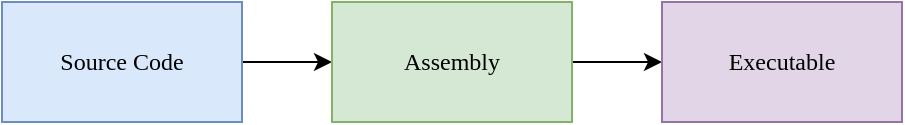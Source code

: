 <mxfile version="20.3.0" type="device" pages="13"><diagram id="j5n9B5hUd8lChWvoOOHV" name="Compilation Pipeline"><mxGraphModel dx="1178" dy="796" grid="1" gridSize="10" guides="1" tooltips="1" connect="1" arrows="1" fold="1" page="1" pageScale="1" pageWidth="850" pageHeight="2000" math="0" shadow="0"><root><mxCell id="0"/><mxCell id="1" parent="0"/><mxCell id="zXApPyMdb8XyCLYa9S74-4" value="" style="edgeStyle=orthogonalEdgeStyle;rounded=0;orthogonalLoop=1;jettySize=auto;html=1;fontFamily=Fira Sans;fontSource=https%3A%2F%2Ffonts.googleapis.com%2Fcss%3Ffamily%3DFira%2BSans;" parent="1" source="zXApPyMdb8XyCLYa9S74-1" target="zXApPyMdb8XyCLYa9S74-2" edge="1"><mxGeometry relative="1" as="geometry"/></mxCell><mxCell id="zXApPyMdb8XyCLYa9S74-1" value="Source Code" style="rounded=0;whiteSpace=wrap;html=1;fillColor=#dae8fc;strokeColor=#6c8ebf;fontFamily=Fira Sans;fontSource=https%3A%2F%2Ffonts.googleapis.com%2Fcss%3Ffamily%3DFira%2BSans;" parent="1" vertex="1"><mxGeometry x="140" y="500" width="120" height="60" as="geometry"/></mxCell><mxCell id="zXApPyMdb8XyCLYa9S74-5" value="" style="edgeStyle=orthogonalEdgeStyle;rounded=0;orthogonalLoop=1;jettySize=auto;html=1;fontFamily=Fira Sans;fontSource=https%3A%2F%2Ffonts.googleapis.com%2Fcss%3Ffamily%3DFira%2BSans;" parent="1" source="zXApPyMdb8XyCLYa9S74-2" target="zXApPyMdb8XyCLYa9S74-3" edge="1"><mxGeometry relative="1" as="geometry"/></mxCell><mxCell id="zXApPyMdb8XyCLYa9S74-2" value="Assembly" style="rounded=0;whiteSpace=wrap;html=1;fillColor=#d5e8d4;strokeColor=#82b366;fontFamily=Fira Sans;fontSource=https%3A%2F%2Ffonts.googleapis.com%2Fcss%3Ffamily%3DFira%2BSans;" parent="1" vertex="1"><mxGeometry x="305" y="500" width="120" height="60" as="geometry"/></mxCell><mxCell id="zXApPyMdb8XyCLYa9S74-3" value="&lt;div&gt;Executable&lt;/div&gt;" style="rounded=0;whiteSpace=wrap;html=1;fillColor=#e1d5e7;strokeColor=#9673a6;fontFamily=Fira Sans;fontSource=https%3A%2F%2Ffonts.googleapis.com%2Fcss%3Ffamily%3DFira%2BSans;" parent="1" vertex="1"><mxGeometry x="470" y="500" width="120" height="60" as="geometry"/></mxCell></root></mxGraphModel></diagram><diagram name="Binary translation" id="Tv8BhtYCBOvongixsWL1"><mxGraphModel dx="687" dy="464" grid="1" gridSize="10" guides="1" tooltips="1" connect="1" arrows="1" fold="1" page="1" pageScale="1" pageWidth="850" pageHeight="2000" math="0" shadow="0"><root><mxCell id="2gHz1A9gxr5VrpFKFDIl-0"/><mxCell id="2gHz1A9gxr5VrpFKFDIl-1" parent="2gHz1A9gxr5VrpFKFDIl-0"/><mxCell id="M73fA844FW-5R8Fng7lU-0" value="&lt;div&gt;x86 Executable&lt;/div&gt;" style="rounded=0;whiteSpace=wrap;html=1;fillColor=#e1d5e7;strokeColor=#9673a6;fontFamily=Fira Sans;fontSource=https%3A%2F%2Ffonts.googleapis.com%2Fcss%3Ffamily%3DFira%2BSans;" vertex="1" parent="2gHz1A9gxr5VrpFKFDIl-1"><mxGeometry x="140" y="570" width="120" height="60" as="geometry"/></mxCell><mxCell id="M73fA844FW-5R8Fng7lU-1" value="" style="shape=flexArrow;endArrow=classic;html=1;rounded=0;strokeWidth=1;endSize=12.675;width=25.882;endWidth=18.381;fillColor=#f8cecc;strokeColor=#b85450;" edge="1" parent="2gHz1A9gxr5VrpFKFDIl-1"><mxGeometry width="50" height="50" relative="1" as="geometry"><mxPoint x="280" y="599.8" as="sourcePoint"/><mxPoint x="400" y="599.8" as="targetPoint"/></mxGeometry></mxCell><mxCell id="M73fA844FW-5R8Fng7lU-2" value="&lt;font data-font-src=&quot;https://fonts.googleapis.com/css?family=Fira+Sans&quot; face=&quot;Fira Sans&quot;&gt;Binary Translation&lt;/font&gt;" style="edgeLabel;html=1;align=center;verticalAlign=middle;resizable=0;points=[];labelBackgroundColor=none;" vertex="1" connectable="0" parent="M73fA844FW-5R8Fng7lU-1"><mxGeometry x="-0.181" y="1" relative="1" as="geometry"><mxPoint as="offset"/></mxGeometry></mxCell><mxCell id="M73fA844FW-5R8Fng7lU-3" value="&lt;div&gt;ARM Executable&lt;/div&gt;" style="rounded=0;whiteSpace=wrap;html=1;fontFamily=Fira Sans;fontSource=https%3A%2F%2Ffonts.googleapis.com%2Fcss%3Ffamily%3DFira%2BSans;fillColor=#b1ddf0;strokeColor=#10739e;" vertex="1" parent="2gHz1A9gxr5VrpFKFDIl-1"><mxGeometry x="420" y="570" width="120" height="60" as="geometry"/></mxCell></root></mxGraphModel></diagram><diagram id="L1ZUZchctlmoXRABxzaV" name="Shit go back"><mxGraphModel dx="2062" dy="1393" grid="1" gridSize="10" guides="1" tooltips="1" connect="1" arrows="1" fold="1" page="1" pageScale="1" pageWidth="850" pageHeight="2000" math="0" shadow="0"><root><mxCell id="0"/><mxCell id="1" parent="0"/><mxCell id="EcSdS9FxWEP6nrH1BFwE-1" value="" style="edgeStyle=orthogonalEdgeStyle;rounded=0;orthogonalLoop=1;jettySize=auto;html=1;fontFamily=Fira Sans;fontSource=https%3A%2F%2Ffonts.googleapis.com%2Fcss%3Ffamily%3DFira%2BSans;" parent="1" source="EcSdS9FxWEP6nrH1BFwE-2" target="EcSdS9FxWEP6nrH1BFwE-4" edge="1"><mxGeometry relative="1" as="geometry"/></mxCell><mxCell id="EcSdS9FxWEP6nrH1BFwE-2" value="Source Code" style="rounded=0;whiteSpace=wrap;html=1;fillColor=#dae8fc;strokeColor=#6c8ebf;fontFamily=Fira Sans;fontSource=https%3A%2F%2Ffonts.googleapis.com%2Fcss%3Ffamily%3DFira%2BSans;" parent="1" vertex="1"><mxGeometry x="140" y="500" width="120" height="60" as="geometry"/></mxCell><mxCell id="EcSdS9FxWEP6nrH1BFwE-3" value="" style="edgeStyle=orthogonalEdgeStyle;rounded=0;orthogonalLoop=1;jettySize=auto;html=1;fontFamily=Fira Sans;fontSource=https%3A%2F%2Ffonts.googleapis.com%2Fcss%3Ffamily%3DFira%2BSans;" parent="1" source="EcSdS9FxWEP6nrH1BFwE-4" target="EcSdS9FxWEP6nrH1BFwE-5" edge="1"><mxGeometry relative="1" as="geometry"/></mxCell><mxCell id="EcSdS9FxWEP6nrH1BFwE-4" value="Assembly" style="rounded=0;whiteSpace=wrap;html=1;fillColor=#d5e8d4;strokeColor=#82b366;fontFamily=Fira Sans;fontSource=https%3A%2F%2Ffonts.googleapis.com%2Fcss%3Ffamily%3DFira%2BSans;" parent="1" vertex="1"><mxGeometry x="305" y="500" width="120" height="60" as="geometry"/></mxCell><mxCell id="EcSdS9FxWEP6nrH1BFwE-6" style="edgeStyle=orthogonalEdgeStyle;orthogonalLoop=1;jettySize=auto;html=1;entryX=0.458;entryY=1;entryDx=0;entryDy=0;entryPerimeter=0;curved=1;strokeColor=#FF1A12;fontFamily=Fira Sans;fontSource=https%3A%2F%2Ffonts.googleapis.com%2Fcss%3Ffamily%3DFira%2BSans;" parent="1" source="EcSdS9FxWEP6nrH1BFwE-5" target="EcSdS9FxWEP6nrH1BFwE-4" edge="1"><mxGeometry relative="1" as="geometry"><mxPoint x="370" y="640" as="targetPoint"/><Array as="points"><mxPoint x="530" y="600"/><mxPoint x="360" y="600"/></Array></mxGeometry></mxCell><mxCell id="EcSdS9FxWEP6nrH1BFwE-5" value="&lt;div&gt;Executable&lt;/div&gt;" style="rounded=0;whiteSpace=wrap;html=1;fillColor=#e1d5e7;strokeColor=#9673a6;fontFamily=Fira Sans;fontSource=https%3A%2F%2Ffonts.googleapis.com%2Fcss%3Ffamily%3DFira%2BSans;" parent="1" vertex="1"><mxGeometry x="470" y="500" width="120" height="60" as="geometry"/></mxCell></root></mxGraphModel></diagram><diagram id="VQAjUWCyKc3OABfd0jD2" name="Machine Code"><mxGraphModel dx="2062" dy="1393" grid="1" gridSize="10" guides="1" tooltips="1" connect="1" arrows="1" fold="1" page="1" pageScale="1" pageWidth="850" pageHeight="2000" math="0" shadow="0"><root><mxCell id="0"/><mxCell id="1" parent="0"/><mxCell id="CxBqq3Dpy-wWXtilE6sQ-1" value="8B 4C 24 04 8B 01 85 C0&amp;nbsp; 7D 02 F7 D8 89 01 C3" style="text;whiteSpace=wrap;html=1;fontFamily=Fira Code Medium;fontSource=https%3A%2F%2Ffonts.googleapis.com%2Fcss%3Ffamily%3DFira%2BCode%2BMedium;" parent="1" vertex="1"><mxGeometry x="170" y="490" width="360" height="40" as="geometry"/></mxCell><mxCell id="CxBqq3Dpy-wWXtilE6sQ-2" value="&lt;span style=&quot;font-variant-numeric: normal; font-variant-east-asian: normal; font-family: &amp;quot;Fira Code&amp;quot;, monospace; color: rgb(178, 104, 24); vertical-align: baseline;&quot; id=&quot;docs-internal-guid-f7a8364e-7fff-c893-c75b-3871aebdb44d&quot;&gt;00401000&lt;/span&gt;:" style="text;whiteSpace=wrap;html=1;fontFamily=Fira Code Medium;fontSource=https%3A%2F%2Ffonts.googleapis.com%2Fcss%3Ffamily%3DFira%2BCode%2BMedium;" parent="1" vertex="1"><mxGeometry x="90" y="490" width="70" height="30" as="geometry"/></mxCell></root></mxGraphModel></diagram><diagram id="8GR5rFXFZX8db4F0eks0" name="Machine Code 2 Colored"><mxGraphModel dx="1139" dy="1233" grid="1" gridSize="10" guides="1" tooltips="1" connect="1" arrows="1" fold="1" page="1" pageScale="1" pageWidth="850" pageHeight="2000" math="0" shadow="0"><root><mxCell id="0"/><mxCell id="1" parent="0"/><mxCell id="ehldXXlt3hkgEAxQZaoa-1" value="&lt;font color=&quot;#4D9900&quot;&gt;8B 4C 24 04&lt;/font&gt; &lt;font color=&quot;#009999&quot;&gt;8B 01&lt;/font&gt; &lt;font color=&quot;#4C0099&quot;&gt;85 C0&lt;/font&gt;&amp;nbsp; &lt;font color=&quot;#99004D&quot;&gt;7D 02&lt;/font&gt; &lt;font color=&quot;#CCCC00&quot;&gt;F7 D8&lt;/font&gt; &lt;font color=&quot;#0000FF&quot;&gt;89 01&lt;/font&gt; &lt;font color=&quot;#666666&quot;&gt;C3&lt;/font&gt;" style="text;whiteSpace=wrap;html=1;fontFamily=Fira Code Medium;fontSource=https%3A%2F%2Ffonts.googleapis.com%2Fcss%3Ffamily%3DFira%2BCode%2BMedium;" parent="1" vertex="1"><mxGeometry x="170" y="490" width="360" height="40" as="geometry"/></mxCell><mxCell id="ehldXXlt3hkgEAxQZaoa-2" value="&lt;span style=&quot;font-variant-numeric: normal; font-variant-east-asian: normal; font-family: &amp;quot;Fira Code&amp;quot;, monospace; color: rgb(178, 104, 24); vertical-align: baseline;&quot; id=&quot;docs-internal-guid-f7a8364e-7fff-c893-c75b-3871aebdb44d&quot;&gt;00401000&lt;/span&gt;:" style="text;whiteSpace=wrap;html=1;fontFamily=Fira Code Medium;fontSource=https%3A%2F%2Ffonts.googleapis.com%2Fcss%3Ffamily%3DFira%2BCode%2BMedium;" parent="1" vertex="1"><mxGeometry x="90" y="490" width="70" height="30" as="geometry"/></mxCell></root></mxGraphModel></diagram><diagram id="BBH-yeuk2_mRGZ2d_Z7O" name="Machine Code 3 Decoded"><mxGraphModel dx="2062" dy="1233" grid="1" gridSize="10" guides="1" tooltips="1" connect="1" arrows="1" fold="1" page="1" pageScale="1" pageWidth="850" pageHeight="2000" math="0" shadow="0"><root><mxCell id="0"/><mxCell id="1" parent="0"/><mxCell id="Lb0Ma19RJ_1Uapb7yegM-1" value="&lt;font color=&quot;#4D9900&quot;&gt;8B 4C 24 04&lt;/font&gt; &lt;font color=&quot;#009999&quot;&gt;8B 01&lt;/font&gt; &lt;font color=&quot;#4C0099&quot;&gt;85 C0&lt;/font&gt;&amp;nbsp; &lt;font color=&quot;#99004D&quot;&gt;7D 02&lt;/font&gt; &lt;font color=&quot;#CCCC00&quot;&gt;F7 D8&lt;/font&gt; &lt;font color=&quot;#0000FF&quot;&gt;89 01&lt;/font&gt; &lt;font color=&quot;#666666&quot;&gt;C3&lt;/font&gt;" style="text;whiteSpace=wrap;html=1;fontFamily=Fira Code Medium;fontSource=https%3A%2F%2Ffonts.googleapis.com%2Fcss%3Ffamily%3DFira%2BCode%2BMedium;" parent="1" vertex="1"><mxGeometry x="170" y="490" width="360" height="40" as="geometry"/></mxCell><mxCell id="Lb0Ma19RJ_1Uapb7yegM-2" value="&lt;span style=&quot;font-variant-numeric: normal; font-variant-east-asian: normal; font-family: &amp;quot;Fira Code&amp;quot;, monospace; color: rgb(178, 104, 24); vertical-align: baseline;&quot; id=&quot;docs-internal-guid-f7a8364e-7fff-c893-c75b-3871aebdb44d&quot;&gt;00401000&lt;/span&gt;:" style="text;whiteSpace=wrap;html=1;fontFamily=Fira Code Medium;fontSource=https%3A%2F%2Ffonts.googleapis.com%2Fcss%3Ffamily%3DFira%2BCode%2BMedium;" parent="1" vertex="1"><mxGeometry x="90" y="490" width="70" height="30" as="geometry"/></mxCell><mxCell id="Lb0Ma19RJ_1Uapb7yegM-3" value="&lt;span id=&quot;docs-internal-guid-fb3b45c1-7fff-2225-1f05-02619cfc3a3b&quot; style=&quot;font-size: 8px; font-family: &amp;quot;Fira Code&amp;quot;, monospace; color: rgb(0, 0, 255); font-weight: 500; font-style: normal; font-variant: normal; text-decoration: none; vertical-align: baseline;&quot;&gt;mov&lt;/span&gt;&lt;span style=&quot;font-size: 8px; font-family: &amp;quot;Fira Code&amp;quot;, monospace; color: rgb(0, 0, 0); font-weight: 500; font-style: normal; font-variant: normal; text-decoration: none; vertical-align: baseline;&quot;&gt; &amp;nbsp; &amp;nbsp; &lt;/span&gt;&lt;span style=&quot;font-size: 8px; font-family: &amp;quot;Fira Code&amp;quot;, monospace; color: rgb(72, 100, 170); font-weight: 500; font-style: normal; font-variant: normal; text-decoration: none; vertical-align: baseline;&quot;&gt;ecx&lt;/span&gt;&lt;span style=&quot;font-size: 8px; font-family: &amp;quot;Fira Code&amp;quot;, monospace; color: rgb(0, 0, 0); font-weight: 500; font-style: normal; font-variant: normal; text-decoration: none; vertical-align: baseline;&quot;&gt;, &lt;/span&gt;&lt;span style=&quot;font-size: 8px; font-family: &amp;quot;Fira Code&amp;quot;, monospace; color: rgb(128, 128, 128); font-weight: 500; font-style: normal; font-variant: normal; text-decoration: none; vertical-align: baseline;&quot;&gt;DWORD&lt;/span&gt;&lt;span style=&quot;font-size: 8px; font-family: &amp;quot;Fira Code&amp;quot;, monospace; color: rgb(0, 0, 0); font-weight: 500; font-style: normal; font-variant: normal; text-decoration: none; vertical-align: baseline;&quot;&gt; &lt;/span&gt;&lt;span style=&quot;font-size: 8px; font-family: &amp;quot;Fira Code&amp;quot;, monospace; color: rgb(128, 128, 128); font-weight: 500; font-style: normal; font-variant: normal; text-decoration: none; vertical-align: baseline;&quot;&gt;PTR&lt;/span&gt;&lt;span style=&quot;font-size: 8px; font-family: &amp;quot;Fira Code&amp;quot;, monospace; color: rgb(0, 0, 0); font-weight: 500; font-style: normal; font-variant: normal; text-decoration: none; vertical-align: baseline;&quot;&gt; [&lt;/span&gt;&lt;span style=&quot;font-size: 8px; font-family: &amp;quot;Fira Code&amp;quot;, monospace; color: rgb(72, 100, 170); font-weight: 500; font-style: normal; font-variant: normal; text-decoration: none; vertical-align: baseline;&quot;&gt;esp&lt;/span&gt;&lt;span style=&quot;font-size: 8px; font-family: &amp;quot;Fira Code&amp;quot;, monospace; color: rgb(0, 0, 0); font-weight: 500; font-style: normal; font-variant: normal; text-decoration: none; vertical-align: baseline;&quot;&gt;+&lt;/span&gt;&lt;span style=&quot;font-size: 8px; font-family: &amp;quot;Fira Code&amp;quot;, monospace; color: rgb(9, 134, 88); font-weight: 500; font-style: normal; font-variant: normal; text-decoration: none; vertical-align: baseline;&quot;&gt;4&lt;/span&gt;&lt;span style=&quot;font-size: 8px; font-family: &amp;quot;Fira Code&amp;quot;, monospace; color: rgb(0, 0, 0); font-weight: 500; font-style: normal; font-variant: normal; text-decoration: none; vertical-align: baseline;&quot;&gt;]&lt;/span&gt;" style="text;whiteSpace=wrap;html=1;fontFamily=Fira Code Medium;fontColor=#666666;fontSize=8;" parent="1" vertex="1"><mxGeometry x="104" y="540" width="166" height="20" as="geometry"/></mxCell><mxCell id="Lb0Ma19RJ_1Uapb7yegM-6" style="edgeStyle=orthogonalEdgeStyle;orthogonalLoop=1;jettySize=auto;html=1;strokeColor=#FF1A12;fontFamily=Fira Code Medium;fontSource=https%3A%2F%2Ffonts.googleapis.com%2Fcss%3Ffamily%3DFira%2BCode%2BMedium;fontSize=8;fontColor=#666666;curved=1;entryX=0.65;entryY=-0.024;entryDx=0;entryDy=0;entryPerimeter=0;" parent="1" source="Lb0Ma19RJ_1Uapb7yegM-4" target="Lb0Ma19RJ_1Uapb7yegM-3" edge="1"><mxGeometry relative="1" as="geometry"/></mxCell><mxCell id="Lb0Ma19RJ_1Uapb7yegM-4" value="" style="shape=partialRectangle;whiteSpace=wrap;html=1;bottom=1;right=1;left=1;top=0;fillColor=none;routingCenterX=-0.5;fontFamily=Fira Code Medium;fontSource=https%3A%2F%2Ffonts.googleapis.com%2Fcss%3Ffamily%3DFira%2BCode%2BMedium;fontSize=8;fontColor=#666666;" parent="1" vertex="1"><mxGeometry x="170" y="506" width="84" height="4" as="geometry"/></mxCell><mxCell id="Lb0Ma19RJ_1Uapb7yegM-7" value="&lt;font style=&quot;font-size: 8px;&quot;&gt;&lt;span id=&quot;docs-internal-guid-368a617c-7fff-8d09-4342-66eff7543cd1&quot; style=&quot;font-family: &amp;quot;Fira Code&amp;quot;, monospace; color: rgb(0, 0, 255); font-weight: 500; font-style: normal; font-variant: normal; text-decoration: none; vertical-align: baseline;&quot;&gt;test&lt;/span&gt;&lt;span style=&quot;font-family: &amp;quot;Fira Code&amp;quot;, monospace; color: rgb(0, 0, 0); font-weight: 500; font-style: normal; font-variant: normal; text-decoration: none; vertical-align: baseline;&quot;&gt;&amp;nbsp; &amp;nbsp; &lt;/span&gt;&lt;span style=&quot;font-family: &amp;quot;Fira Code&amp;quot;, monospace; color: rgb(72, 100, 170); font-weight: 500; font-style: normal; font-variant: normal; text-decoration: none; vertical-align: baseline;&quot;&gt;eax&lt;/span&gt;&lt;span style=&quot;font-family: &amp;quot;Fira Code&amp;quot;, monospace; color: rgb(0, 0, 0); font-weight: 500; font-style: normal; font-variant: normal; text-decoration: none; vertical-align: baseline;&quot;&gt;, &lt;/span&gt;&lt;span style=&quot;font-family: &amp;quot;Fira Code&amp;quot;, monospace; color: rgb(72, 100, 170); font-weight: 500; font-style: normal; font-variant: normal; text-decoration: none; vertical-align: baseline;&quot;&gt;eax&lt;/span&gt;&lt;/font&gt;" style="text;whiteSpace=wrap;html=1;fontSize=8;fontFamily=Fira Code Medium;fontColor=#666666;" parent="1" vertex="1"><mxGeometry x="275" y="540" width="90" height="20" as="geometry"/></mxCell><mxCell id="Lb0Ma19RJ_1Uapb7yegM-9" style="edgeStyle=orthogonalEdgeStyle;curved=1;orthogonalLoop=1;jettySize=auto;html=1;strokeColor=#FF1A12;fontFamily=Fira Code Medium;fontSource=https%3A%2F%2Ffonts.googleapis.com%2Fcss%3Ffamily%3DFira%2BCode%2BMedium;fontSize=8;fontColor=#666666;" parent="1" source="Lb0Ma19RJ_1Uapb7yegM-8" target="Lb0Ma19RJ_1Uapb7yegM-7" edge="1"><mxGeometry relative="1" as="geometry"/></mxCell><mxCell id="Lb0Ma19RJ_1Uapb7yegM-8" value="" style="shape=partialRectangle;whiteSpace=wrap;html=1;bottom=1;right=1;left=1;top=0;fillColor=none;routingCenterX=-0.5;fontFamily=Fira Code Medium;fontSource=https%3A%2F%2Ffonts.googleapis.com%2Fcss%3Ffamily%3DFira%2BCode%2BMedium;fontSize=8;fontColor=#666666;" parent="1" vertex="1"><mxGeometry x="300.32" y="506" width="39.37" height="4" as="geometry"/></mxCell></root></mxGraphModel></diagram><diagram id="yGuw58jqNmPtI1pi4ThA" name="Machine Code 4 Squinting"><mxGraphModel dx="192" dy="130" grid="1" gridSize="10" guides="1" tooltips="1" connect="1" arrows="1" fold="1" page="1" pageScale="1" pageWidth="850" pageHeight="2000" math="0" shadow="0"><root><mxCell id="0"/><mxCell id="1" parent="0"/><mxCell id="S3PJsONi9DVuuE21R0sP-1" value="&lt;font color=&quot;#4D9900&quot;&gt;8B 4C 24 04&lt;/font&gt; &lt;font color=&quot;#009999&quot;&gt;8B 01&lt;/font&gt; &lt;font color=&quot;#4C0099&quot;&gt;85 C0&lt;/font&gt;&amp;nbsp; &lt;font color=&quot;#99004D&quot;&gt;7D 02&lt;/font&gt; &lt;font color=&quot;#CCCC00&quot;&gt;F7 D8&lt;/font&gt; &lt;font color=&quot;#0000FF&quot;&gt;89 01&lt;/font&gt; &lt;font color=&quot;#666666&quot;&gt;C3&lt;/font&gt;" style="text;whiteSpace=wrap;html=1;fontFamily=Fira Code Medium;fontSource=https%3A%2F%2Ffonts.googleapis.com%2Fcss%3Ffamily%3DFira%2BCode%2BMedium;" parent="1" vertex="1"><mxGeometry x="170" y="490" width="360" height="40" as="geometry"/></mxCell><mxCell id="S3PJsONi9DVuuE21R0sP-2" value="&lt;span id=&quot;docs-internal-guid-f7a8364e-7fff-c893-c75b-3871aebdb44d&quot; style=&quot;font-size: 12px; font-family: &amp;quot;Fira Code&amp;quot;, monospace; color: rgb(178, 104, 24); font-weight: 400; font-style: normal; font-variant: normal; text-decoration: none; vertical-align: baseline;&quot;&gt;00401000&lt;/span&gt;:" style="text;whiteSpace=wrap;html=1;fontFamily=Fira Code Medium;fontSource=https%3A%2F%2Ffonts.googleapis.com%2Fcss%3Ffamily%3DFira%2BCode%2BMedium;fontSize=12;" parent="1" vertex="1"><mxGeometry x="90" y="490" width="70" height="30" as="geometry"/></mxCell><mxCell id="S3PJsONi9DVuuE21R0sP-3" value="&lt;span id=&quot;docs-internal-guid-fb3b45c1-7fff-2225-1f05-02619cfc3a3b&quot; style=&quot;font-size: 8px; font-family: &amp;quot;Fira Code&amp;quot;, monospace; color: rgb(0, 0, 255); font-weight: 500; font-style: normal; font-variant: normal; text-decoration: none; vertical-align: baseline;&quot;&gt;add&lt;/span&gt;&lt;span style=&quot;font-size: 8px; font-family: &amp;quot;Fira Code&amp;quot;, monospace; color: rgb(0, 0, 0); font-weight: 500; font-style: normal; font-variant: normal; text-decoration: none; vertical-align: baseline;&quot;&gt; &amp;nbsp; &amp;nbsp; &lt;/span&gt;&lt;span style=&quot;font-size: 8px; font-family: &amp;quot;Fira Code&amp;quot;, monospace; color: rgb(72, 100, 170); font-weight: 500; font-style: normal; font-variant: normal; text-decoration: none; vertical-align: baseline;&quot;&gt;al&lt;/span&gt;&lt;span style=&quot;font-size: 8px; font-family: &amp;quot;Fira Code&amp;quot;, monospace; color: rgb(0, 0, 0); font-weight: 500; font-style: normal; font-variant: normal; text-decoration: none; vertical-align: baseline;&quot;&gt;, &lt;/span&gt;&lt;span style=&quot;font-size: 8px; font-family: &amp;quot;Fira Code&amp;quot;, monospace; color: rgb(9, 134, 88); font-weight: 500; font-style: normal; font-variant: normal; text-decoration: none; vertical-align: baseline;&quot;&gt;0x8b&lt;/span&gt;&lt;span style=&quot;font-size: 8px; font-family: &amp;quot;Fira Code&amp;quot;, monospace; color: rgb(0, 0, 0); background-color: rgb(255, 255, 254); font-weight: 500; font-style: normal; font-variant: normal; text-decoration: none; vertical-align: baseline;&quot;&gt;&lt;/span&gt;" style="text;whiteSpace=wrap;html=1;fontFamily=Fira Code Medium;fontColor=#666666;fontSize=8;" parent="1" vertex="1"><mxGeometry x="212" y="530" width="86" height="20" as="geometry"/></mxCell><mxCell id="S3PJsONi9DVuuE21R0sP-10" style="edgeStyle=orthogonalEdgeStyle;curved=1;orthogonalLoop=1;jettySize=auto;html=1;entryX=0.5;entryY=0;entryDx=0;entryDy=0;strokeColor=#FF1A12;fontFamily=Fira Code Medium;fontSource=https%3A%2F%2Ffonts.googleapis.com%2Fcss%3Ffamily%3DFira%2BCode%2BMedium;fontSize=8;fontColor=#666666;" parent="1" source="S3PJsONi9DVuuE21R0sP-8" target="S3PJsONi9DVuuE21R0sP-3" edge="1"><mxGeometry relative="1" as="geometry"/></mxCell><mxCell id="S3PJsONi9DVuuE21R0sP-8" value="" style="shape=partialRectangle;whiteSpace=wrap;html=1;bottom=1;right=1;left=1;top=0;fillColor=none;routingCenterX=-0.5;fontFamily=Fira Code Medium;fontSource=https%3A%2F%2Ffonts.googleapis.com%2Fcss%3Ffamily%3DFira%2BCode%2BMedium;fontSize=8;fontColor=#666666;" parent="1" vertex="1"><mxGeometry x="235.32" y="506" width="39.37" height="4" as="geometry"/></mxCell></root></mxGraphModel></diagram><diagram id="71-281wqdL4XRccSnzm_" name="Pre-Graph"><mxGraphModel dx="2062" dy="1393" grid="1" gridSize="10" guides="1" tooltips="1" connect="1" arrows="1" fold="1" page="1" pageScale="1" pageWidth="850" pageHeight="1100" math="0" shadow="0"><root><mxCell id="0"/><mxCell id="1" parent="0"/><mxCell id="56Cwp8jpO5MxIYELxj_4-9" value="" style="rounded=0;whiteSpace=wrap;html=1;labelBackgroundColor=none;fontFamily=Fira Sans;fontSource=https%3A%2F%2Ffonts.googleapis.com%2Fcss%3Ffamily%3DFira%2BSans;fontSize=16;fillColor=#d5e8d4;strokeColor=#82b366;" parent="1" vertex="1"><mxGeometry x="322.5" y="420" width="43.75" height="30" as="geometry"/></mxCell><mxCell id="56Cwp8jpO5MxIYELxj_4-6" value="" style="rounded=0;whiteSpace=wrap;html=1;labelBackgroundColor=none;fontFamily=Fira Sans;fontSource=https%3A%2F%2Ffonts.googleapis.com%2Fcss%3Ffamily%3DFira%2BSans;fontSize=16;fillColor=#d5e8d4;strokeColor=#82b366;" parent="1" vertex="1"><mxGeometry x="320" y="510" width="45" height="30" as="geometry"/></mxCell><mxCell id="56Cwp8jpO5MxIYELxj_4-4" value="" style="rounded=0;whiteSpace=wrap;html=1;labelBackgroundColor=none;fontFamily=Fira Sans;fontSource=https%3A%2F%2Ffonts.googleapis.com%2Fcss%3Ffamily%3DFira%2BSans;fontSize=16;fillColor=#d5e8d4;strokeColor=#82b366;" parent="1" vertex="1"><mxGeometry x="322.5" y="390" width="43.75" height="30" as="geometry"/></mxCell><mxCell id="56Cwp8jpO5MxIYELxj_4-7" style="edgeStyle=orthogonalEdgeStyle;curved=1;orthogonalLoop=1;jettySize=auto;html=1;strokeColor=#FF33FF;strokeWidth=3;fontFamily=Fira Sans;fontSource=https%3A%2F%2Ffonts.googleapis.com%2Fcss%3Ffamily%3DFira%2BSans;fontSize=16;fontColor=#000000;startSize=0;endSize=0;targetPerimeterSpacing=0;entryX=1;entryY=0.5;entryDx=0;entryDy=0;" parent="1" source="56Cwp8jpO5MxIYELxj_4-2" target="56Cwp8jpO5MxIYELxj_4-6" edge="1"><mxGeometry relative="1" as="geometry"><mxPoint x="372.5" y="530" as="targetPoint"/><Array as="points"><mxPoint x="440" y="525"/></Array></mxGeometry></mxCell><mxCell id="56Cwp8jpO5MxIYELxj_4-2" value="" style="rounded=0;whiteSpace=wrap;html=1;labelBackgroundColor=none;fontFamily=Fira Sans;fontSource=https%3A%2F%2Ffonts.googleapis.com%2Fcss%3Ffamily%3DFira%2BSans;fontSize=16;fillColor=#d5e8d4;strokeColor=#82b366;" parent="1" vertex="1"><mxGeometry x="410" y="570" width="45" height="30" as="geometry"/></mxCell><mxCell id="56Cwp8jpO5MxIYELxj_4-1" value="" style="rounded=0;whiteSpace=wrap;html=1;labelBackgroundColor=none;fontFamily=Fira Sans;fontSource=https%3A%2F%2Ffonts.googleapis.com%2Fcss%3Ffamily%3DFira%2BSans;fontSize=16;fillColor=#d5e8d4;strokeColor=#82b366;" parent="1" vertex="1"><mxGeometry x="322.5" y="569" width="62" height="30" as="geometry"/></mxCell><mxCell id="GNKjGiCFY6lOc6JMUHM--16" value="" style="rounded=0;whiteSpace=wrap;html=1;labelBackgroundColor=none;fillColor=#dae8fc;strokeColor=#6c8ebf;" parent="1" vertex="1"><mxGeometry x="240" y="480" width="130" height="30" as="geometry"/></mxCell><mxCell id="GNKjGiCFY6lOc6JMUHM--4" value="&lt;span style=&quot;color: rgb(0, 0, 255); font-family: &amp;quot;Fira Code&amp;quot;, monospace; font-size: 18px; font-style: normal; font-variant-ligatures: normal; font-variant-caps: normal; font-weight: 500; letter-spacing: normal; orphans: 2; text-align: left; text-indent: 0px; text-transform: none; widows: 2; word-spacing: 0px; -webkit-text-stroke-width: 0px; text-decoration-thickness: initial; text-decoration-style: initial; text-decoration-color: initial; float: none; display: inline !important;&quot;&gt;mov&lt;/span&gt;" style="text;whiteSpace=wrap;html=1;verticalAlign=middle;" parent="1" vertex="1"><mxGeometry x="240" y="390" width="40" height="30" as="geometry"/></mxCell><mxCell id="GNKjGiCFY6lOc6JMUHM--5" value="&lt;span style=&quot;color: rgb(0, 0, 255); font-family: &amp;quot;Fira Code&amp;quot;, monospace; font-size: 18px; font-style: normal; font-variant-ligatures: normal; font-variant-caps: normal; font-weight: 500; letter-spacing: normal; orphans: 2; text-align: left; text-indent: 0px; text-transform: none; widows: 2; word-spacing: 0px; -webkit-text-stroke-width: 0px; text-decoration-thickness: initial; text-decoration-style: initial; text-decoration-color: initial; float: none; display: inline !important;&quot;&gt;mov&lt;/span&gt;" style="text;whiteSpace=wrap;html=1;verticalAlign=middle;" parent="1" vertex="1"><mxGeometry x="240" y="420" width="40" height="30" as="geometry"/></mxCell><mxCell id="GNKjGiCFY6lOc6JMUHM--6" value="&lt;span style=&quot;color: rgb(0, 0, 255); font-family: &amp;quot;Fira Code&amp;quot;, monospace; font-size: 18px; font-style: normal; font-variant-ligatures: normal; font-variant-caps: normal; font-weight: 500; letter-spacing: normal; orphans: 2; text-align: left; text-indent: 0px; text-transform: none; widows: 2; word-spacing: 0px; -webkit-text-stroke-width: 0px; text-decoration-thickness: initial; text-decoration-style: initial; text-decoration-color: initial; float: none; display: inline !important;&quot;&gt;test&lt;/span&gt;" style="text;whiteSpace=wrap;html=1;verticalAlign=middle;" parent="1" vertex="1"><mxGeometry x="240" y="450" width="50" height="30" as="geometry"/></mxCell><mxCell id="GNKjGiCFY6lOc6JMUHM--17" style="edgeStyle=orthogonalEdgeStyle;rounded=0;orthogonalLoop=1;jettySize=auto;html=1;entryX=0;entryY=0.5;entryDx=0;entryDy=0;strokeWidth=3;strokeColor=#66FFFF;" parent="1" source="GNKjGiCFY6lOc6JMUHM--7" target="GNKjGiCFY6lOc6JMUHM--9" edge="1"><mxGeometry relative="1" as="geometry"><mxPoint x="230" y="590" as="targetPoint"/><Array as="points"><mxPoint x="180" y="495"/><mxPoint x="180" y="585"/></Array></mxGeometry></mxCell><mxCell id="GNKjGiCFY6lOc6JMUHM--7" value="&lt;span style=&quot;color: rgb(0, 0, 255); font-family: &amp;quot;Fira Code&amp;quot;, monospace; font-size: 18px; font-style: normal; font-variant-ligatures: normal; font-variant-caps: normal; font-weight: 500; letter-spacing: normal; orphans: 2; text-align: left; text-indent: 0px; text-transform: none; widows: 2; word-spacing: 0px; -webkit-text-stroke-width: 0px; text-decoration-thickness: initial; text-decoration-style: initial; text-decoration-color: initial; float: none; display: inline !important;&quot;&gt;jns&lt;br&gt;&lt;/span&gt;" style="text;whiteSpace=wrap;html=1;verticalAlign=middle;" parent="1" vertex="1"><mxGeometry x="240" y="480" width="50" height="30" as="geometry"/></mxCell><mxCell id="GNKjGiCFY6lOc6JMUHM--8" value="&lt;span style=&quot;color: rgb(0, 0, 255); font-family: &amp;quot;Fira Code&amp;quot;, monospace; font-size: 18px; font-style: normal; font-variant-ligatures: normal; font-variant-caps: normal; font-weight: 500; letter-spacing: normal; orphans: 2; text-align: left; text-indent: 0px; text-transform: none; widows: 2; word-spacing: 0px; -webkit-text-stroke-width: 0px; text-decoration-thickness: initial; text-decoration-style: initial; text-decoration-color: initial; float: none; display: inline !important;&quot;&gt;neg&lt;br&gt;&lt;/span&gt;" style="text;whiteSpace=wrap;html=1;verticalAlign=middle;" parent="1" vertex="1"><mxGeometry x="240" y="510" width="50" height="30" as="geometry"/></mxCell><mxCell id="GNKjGiCFY6lOc6JMUHM--9" value="&lt;span style=&quot;color: rgb(0, 0, 255); font-family: &amp;quot;Fira Code&amp;quot;, monospace; font-size: 18px; font-style: normal; font-variant-ligatures: normal; font-variant-caps: normal; font-weight: 500; letter-spacing: normal; orphans: 2; text-align: left; text-indent: 0px; text-transform: none; widows: 2; word-spacing: 0px; -webkit-text-stroke-width: 0px; text-decoration-thickness: initial; text-decoration-style: initial; text-decoration-color: initial; float: none; display: inline !important;&quot;&gt;mov&lt;/span&gt;" style="text;whiteSpace=wrap;html=1;verticalAlign=middle;" parent="1" vertex="1"><mxGeometry x="240" y="570" width="50" height="30" as="geometry"/></mxCell><mxCell id="GNKjGiCFY6lOc6JMUHM--10" value="&lt;span style=&quot;color: rgb(0, 128, 128); font-family: &amp;quot;Fira Code&amp;quot;, monospace; font-size: 18px; font-style: normal; font-variant-ligatures: normal; font-variant-caps: normal; font-weight: 500; letter-spacing: normal; orphans: 2; text-align: left; text-indent: 0px; text-transform: none; widows: 2; word-spacing: 0px; -webkit-text-stroke-width: 0px; text-decoration-thickness: initial; text-decoration-style: initial; text-decoration-color: initial; float: none; display: inline !important;&quot;&gt;$LN4:&lt;/span&gt;" style="text;whiteSpace=wrap;html=1;" parent="1" vertex="1"><mxGeometry x="200" y="540" width="60" height="30" as="geometry"/></mxCell><mxCell id="GNKjGiCFY6lOc6JMUHM--11" value="&lt;span style=&quot;color: rgb(0, 0, 255); font-family: &amp;quot;Fira Code&amp;quot;, monospace; font-size: 18px; font-style: normal; font-variant-ligatures: normal; font-variant-caps: normal; font-weight: 500; letter-spacing: normal; orphans: 2; text-align: left; text-indent: 0px; text-transform: none; widows: 2; word-spacing: 0px; -webkit-text-stroke-width: 0px; text-decoration-thickness: initial; text-decoration-style: initial; text-decoration-color: initial; float: none; display: inline !important;&quot;&gt;ret&lt;/span&gt;" style="text;whiteSpace=wrap;html=1;verticalAlign=middle;" parent="1" vertex="1"><mxGeometry x="240" y="600" width="50" height="30" as="geometry"/></mxCell><mxCell id="GNKjGiCFY6lOc6JMUHM--12" value="&lt;span style=&quot;color: rgb(72, 100, 170); font-family: &amp;quot;Fira Code&amp;quot;, monospace; font-size: 18px; font-style: normal; font-variant-ligatures: normal; font-variant-caps: normal; font-weight: 500; letter-spacing: normal; orphans: 2; text-align: left; text-indent: 0px; text-transform: none; widows: 2; word-spacing: 0px; -webkit-text-stroke-width: 0px; text-decoration-thickness: initial; text-decoration-style: initial; text-decoration-color: initial; float: none; display: inline !important;&quot;&gt;ecx&lt;/span&gt;" style="text;whiteSpace=wrap;html=1;verticalAlign=middle;" parent="1" vertex="1"><mxGeometry x="322.5" y="395" width="40" height="20" as="geometry"/></mxCell><mxCell id="GNKjGiCFY6lOc6JMUHM--13" value="&lt;span style=&quot;color: rgb(72, 100, 170); font-family: &amp;quot;Fira Code&amp;quot;, monospace; font-size: 18px; font-style: normal; font-variant-ligatures: normal; font-variant-caps: normal; font-weight: 500; letter-spacing: normal; orphans: 2; text-align: left; text-indent: 0px; text-transform: none; widows: 2; word-spacing: 0px; -webkit-text-stroke-width: 0px; text-decoration-thickness: initial; text-decoration-style: initial; text-decoration-color: initial; float: none; display: inline !important;&quot;&gt;eax&lt;/span&gt;" style="text;whiteSpace=wrap;html=1;verticalAlign=middle;" parent="1" vertex="1"><mxGeometry x="322.5" y="420" width="40" height="30" as="geometry"/></mxCell><mxCell id="GNKjGiCFY6lOc6JMUHM--14" value="&lt;span style=&quot;color: rgb(72, 100, 170); font-family: &amp;quot;Fira Code&amp;quot;, monospace; font-size: 18px; font-style: normal; font-variant-ligatures: normal; font-variant-caps: normal; font-weight: 500; letter-spacing: normal; orphans: 2; text-align: left; text-indent: 0px; text-transform: none; widows: 2; word-spacing: 0px; -webkit-text-stroke-width: 0px; text-decoration-thickness: initial; text-decoration-style: initial; text-decoration-color: initial; float: none; display: inline !important;&quot;&gt;eax&lt;/span&gt;" style="text;whiteSpace=wrap;html=1;verticalAlign=middle;" parent="1" vertex="1"><mxGeometry x="322.5" y="450" width="40" height="30" as="geometry"/></mxCell><mxCell id="GNKjGiCFY6lOc6JMUHM--15" value="&lt;span style=&quot;color: rgb(0, 128, 128); font-family: &amp;quot;Fira Code&amp;quot;, monospace; font-size: 18px; font-style: normal; font-variant-ligatures: normal; font-variant-caps: normal; font-weight: 500; letter-spacing: normal; orphans: 2; text-align: left; text-indent: 0px; text-transform: none; widows: 2; word-spacing: 0px; -webkit-text-stroke-width: 0px; text-decoration-thickness: initial; text-decoration-style: initial; text-decoration-color: initial; float: none; display: inline !important;&quot;&gt;$LN4&lt;/span&gt;" style="text;whiteSpace=wrap;html=1;verticalAlign=middle;" parent="1" vertex="1"><mxGeometry x="322.5" y="480" width="50" height="30" as="geometry"/></mxCell><mxCell id="GNKjGiCFY6lOc6JMUHM--18" value="&lt;font data-font-src=&quot;https://fonts.googleapis.com/css?family=Fira+Sans&quot; face=&quot;Fira Sans&quot; style=&quot;font-size: 16px;&quot;&gt;jumps to&lt;/font&gt;" style="text;html=1;strokeColor=none;fillColor=none;align=center;verticalAlign=middle;whiteSpace=wrap;rounded=0;labelBackgroundColor=none;fontStyle=1" parent="1" vertex="1"><mxGeometry x="150" y="460" width="70" height="30" as="geometry"/></mxCell><mxCell id="GNKjGiCFY6lOc6JMUHM--19" value="&lt;span style=&quot;color: rgb(72, 100, 170); font-family: &amp;quot;Fira Code&amp;quot;, monospace; font-size: 18px; font-style: normal; font-variant-ligatures: normal; font-variant-caps: normal; font-weight: 500; letter-spacing: normal; orphans: 2; text-align: left; text-indent: 0px; text-transform: none; widows: 2; word-spacing: 0px; -webkit-text-stroke-width: 0px; text-decoration-thickness: initial; text-decoration-style: initial; text-decoration-color: initial; float: none; display: inline !important;&quot;&gt;eax&lt;/span&gt;" style="text;whiteSpace=wrap;html=1;verticalAlign=middle;" parent="1" vertex="1"><mxGeometry x="322.5" y="510" width="40" height="30" as="geometry"/></mxCell><mxCell id="GNKjGiCFY6lOc6JMUHM--27" style="edgeStyle=orthogonalEdgeStyle;orthogonalLoop=1;jettySize=auto;html=1;fontFamily=Fira Sans;fontSource=https%3A%2F%2Ffonts.googleapis.com%2Fcss%3Ffamily%3DFira%2BSans;fontSize=16;curved=1;strokeColor=#FF33FF;strokeWidth=3;endSize=0;startSize=0;targetPerimeterSpacing=0;entryX=-0.003;entryY=0.495;entryDx=0;entryDy=0;entryPerimeter=0;" parent="1" edge="1"><mxGeometry relative="1" as="geometry"><mxPoint x="322.369" y="403.85" as="targetPoint"/><mxPoint x="322.5" y="583.0" as="sourcePoint"/><Array as="points"><mxPoint x="296" y="583"/><mxPoint x="296" y="404"/></Array></mxGeometry></mxCell><mxCell id="GNKjGiCFY6lOc6JMUHM--21" value="&lt;span style=&quot;font-family: &amp;quot;Fira Code&amp;quot;, monospace; font-size: 18px; font-style: normal; font-variant-ligatures: normal; font-variant-caps: normal; font-weight: 500; letter-spacing: normal; orphans: 2; text-indent: 0px; text-transform: none; widows: 2; word-spacing: 0px; -webkit-text-stroke-width: 0px; text-decoration-thickness: initial; text-decoration-style: initial; text-decoration-color: initial; float: none; display: inline !important;&quot;&gt;[&lt;/span&gt;&lt;span style=&quot;color: rgb(72, 100, 170); font-family: &amp;quot;Fira Code&amp;quot;, monospace; font-size: 18px; font-style: normal; font-variant-ligatures: normal; font-variant-caps: normal; font-weight: 500; letter-spacing: normal; orphans: 2; text-indent: 0px; text-transform: none; widows: 2; word-spacing: 0px; -webkit-text-stroke-width: 0px; text-decoration-thickness: initial; text-decoration-style: initial; text-decoration-color: initial; float: none; display: inline !important;&quot;&gt;ecx&lt;/span&gt;&lt;span style=&quot;font-family: &amp;quot;Fira Code&amp;quot;, monospace; font-size: 18px; font-style: normal; font-variant-ligatures: normal; font-variant-caps: normal; font-weight: 500; letter-spacing: normal; orphans: 2; text-indent: 0px; text-transform: none; widows: 2; word-spacing: 0px; -webkit-text-stroke-width: 0px; text-decoration-thickness: initial; text-decoration-style: initial; text-decoration-color: initial; float: none; display: inline !important;&quot;&gt;]&lt;/span&gt;" style="text;whiteSpace=wrap;html=1;fontSize=16;fontFamily=Fira Sans;verticalAlign=middle;align=left;" parent="1" vertex="1"><mxGeometry x="322.5" y="569" width="58" height="30" as="geometry"/></mxCell><mxCell id="GNKjGiCFY6lOc6JMUHM--22" value="&lt;span style=&quot;color: rgb(0, 0, 0); font-family: &amp;quot;Fira Code&amp;quot;, monospace; font-size: 18px; font-style: normal; font-variant-ligatures: normal; font-variant-caps: normal; font-weight: 500; letter-spacing: normal; orphans: 2; text-align: left; text-indent: 0px; text-transform: none; widows: 2; word-spacing: 0px; -webkit-text-stroke-width: 0px; text-decoration-thickness: initial; text-decoration-style: initial; text-decoration-color: initial; float: none; display: inline !important;&quot;&gt;,&lt;/span&gt;" style="text;whiteSpace=wrap;html=1;fontSize=16;fontFamily=Fira Sans;verticalAlign=middle;" parent="1" vertex="1"><mxGeometry x="352.5" y="390" width="10" height="30" as="geometry"/></mxCell><mxCell id="GNKjGiCFY6lOc6JMUHM--23" value="&lt;span style=&quot;color: rgb(0, 0, 0); font-family: &amp;quot;Fira Code&amp;quot;, monospace; font-size: 18px; font-style: normal; font-variant-ligatures: normal; font-variant-caps: normal; font-weight: 500; letter-spacing: normal; orphans: 2; text-align: left; text-indent: 0px; text-transform: none; widows: 2; word-spacing: 0px; -webkit-text-stroke-width: 0px; text-decoration-thickness: initial; text-decoration-style: initial; text-decoration-color: initial; float: none; display: inline !important;&quot;&gt;,&lt;/span&gt;" style="text;whiteSpace=wrap;html=1;fontSize=16;fontFamily=Fira Sans;verticalAlign=middle;" parent="1" vertex="1"><mxGeometry x="352.5" y="420" width="10" height="30" as="geometry"/></mxCell><mxCell id="GNKjGiCFY6lOc6JMUHM--24" value="&lt;span style=&quot;color: rgb(0, 0, 0); font-family: &amp;quot;Fira Code&amp;quot;, monospace; font-size: 18px; font-style: normal; font-variant-ligatures: normal; font-variant-caps: normal; font-weight: 500; letter-spacing: normal; orphans: 2; text-align: left; text-indent: 0px; text-transform: none; widows: 2; word-spacing: 0px; -webkit-text-stroke-width: 0px; text-decoration-thickness: initial; text-decoration-style: initial; text-decoration-color: initial; float: none; display: inline !important;&quot;&gt;,&lt;/span&gt;" style="text;whiteSpace=wrap;html=1;fontSize=16;fontFamily=Fira Sans;verticalAlign=middle;" parent="1" vertex="1"><mxGeometry x="352.5" y="450" width="20" height="30" as="geometry"/></mxCell><mxCell id="GNKjGiCFY6lOc6JMUHM--26" value="&lt;span style=&quot;color: rgb(0, 0, 0); font-family: &amp;quot;Fira Code&amp;quot;, monospace; font-size: 18px; font-style: normal; font-variant-ligatures: normal; font-variant-caps: normal; font-weight: 500; letter-spacing: normal; orphans: 2; text-indent: 0px; text-transform: none; widows: 2; word-spacing: 0px; -webkit-text-stroke-width: 0px; text-decoration-thickness: initial; text-decoration-style: initial; text-decoration-color: initial; float: none; display: inline !important;&quot;&gt;,&lt;/span&gt;" style="text;whiteSpace=wrap;html=1;fontSize=16;fontFamily=Fira Sans;verticalAlign=middle;align=left;" parent="1" vertex="1"><mxGeometry x="372.5" y="570" width="17.5" height="30" as="geometry"/></mxCell><mxCell id="GNKjGiCFY6lOc6JMUHM--28" value="&lt;font data-font-src=&quot;https://fonts.googleapis.com/css?family=Fira+Sans&quot; face=&quot;Fira Sans&quot; style=&quot;font-size: 16px;&quot;&gt;uses values from&lt;/font&gt;" style="text;html=1;strokeColor=none;fillColor=none;align=center;verticalAlign=middle;whiteSpace=wrap;rounded=0;labelBackgroundColor=none;fontStyle=1" parent="1" vertex="1"><mxGeometry x="400" y="500" width="130" height="30" as="geometry"/></mxCell><mxCell id="GNKjGiCFY6lOc6JMUHM--29" value="&lt;span style=&quot;color: rgb(0, 0, 0); font-style: normal; font-variant: normal; letter-spacing: normal; orphans: 2; text-indent: 0px; text-transform: none; widows: 2; word-spacing: 0px; -webkit-text-stroke-width: 0px; background-color: transparent; text-decoration: none; font-size: 13.5pt; font-family: &amp;quot;Fira Code&amp;quot;, monospace; font-weight: 500; vertical-align: baseline;&quot;&gt;[&lt;/span&gt;&lt;span style=&quot;font-style: normal; font-variant: normal; letter-spacing: normal; orphans: 2; text-indent: 0px; text-transform: none; widows: 2; word-spacing: 0px; -webkit-text-stroke-width: 0px; background-color: transparent; text-decoration: none; font-size: 13.5pt; font-family: &amp;quot;Fira Code&amp;quot;, monospace; color: rgb(72, 100, 170); font-weight: 500; vertical-align: baseline;&quot;&gt;esp&lt;/span&gt;&lt;span style=&quot;color: rgb(0, 0, 0); font-style: normal; font-variant: normal; letter-spacing: normal; orphans: 2; text-indent: 0px; text-transform: none; widows: 2; word-spacing: 0px; -webkit-text-stroke-width: 0px; background-color: transparent; text-decoration: none; font-size: 13.5pt; font-family: &amp;quot;Fira Code&amp;quot;, monospace; font-weight: 500; vertical-align: baseline;&quot;&gt;+&lt;/span&gt;&lt;span style=&quot;font-style: normal; font-variant: normal; letter-spacing: normal; orphans: 2; text-indent: 0px; text-transform: none; widows: 2; word-spacing: 0px; -webkit-text-stroke-width: 0px; background-color: transparent; text-decoration: none; font-size: 13.5pt; font-family: &amp;quot;Fira Code&amp;quot;, monospace; color: rgb(9, 134, 88); font-weight: 500; vertical-align: baseline;&quot;&gt;4&lt;/span&gt;&lt;span style=&quot;color: rgb(0, 0, 0); font-style: normal; font-variant: normal; letter-spacing: normal; orphans: 2; text-indent: 0px; text-transform: none; widows: 2; word-spacing: 0px; -webkit-text-stroke-width: 0px; background-color: transparent; text-decoration: none; font-size: 13.5pt; font-family: &amp;quot;Fira Code&amp;quot;, monospace; font-weight: 500; vertical-align: baseline;&quot;&gt;]&lt;/span&gt;" style="text;whiteSpace=wrap;html=1;fontSize=16;fontFamily=Fira Sans;verticalAlign=middle;align=center;" parent="1" vertex="1"><mxGeometry x="400" y="390" width="80" height="30" as="geometry"/></mxCell><mxCell id="GNKjGiCFY6lOc6JMUHM--30" value="&lt;span style=&quot;color: rgb(0, 0, 0); font-style: normal; font-variant: normal; letter-spacing: normal; orphans: 2; text-indent: 0px; text-transform: none; widows: 2; word-spacing: 0px; -webkit-text-stroke-width: 0px; background-color: transparent; text-decoration: none; font-size: 13.5pt; font-family: &amp;quot;Fira Code&amp;quot;, monospace; font-weight: 500; vertical-align: baseline;&quot;&gt;[&lt;/span&gt;&lt;span style=&quot;font-style: normal; font-variant: normal; letter-spacing: normal; orphans: 2; text-indent: 0px; text-transform: none; widows: 2; word-spacing: 0px; -webkit-text-stroke-width: 0px; background-color: transparent; text-decoration: none; font-size: 13.5pt; font-family: &amp;quot;Fira Code&amp;quot;, monospace; color: rgb(72, 100, 170); font-weight: 500; vertical-align: baseline;&quot;&gt;ecx&lt;/span&gt;&lt;span style=&quot;color: rgb(0, 0, 0); font-style: normal; font-variant: normal; letter-spacing: normal; orphans: 2; text-indent: 0px; text-transform: none; widows: 2; word-spacing: 0px; -webkit-text-stroke-width: 0px; background-color: transparent; text-decoration: none; font-size: 13.5pt; font-family: &amp;quot;Fira Code&amp;quot;, monospace; font-weight: 500; vertical-align: baseline;&quot;&gt;]&lt;/span&gt;" style="text;whiteSpace=wrap;html=1;fontSize=16;fontFamily=Fira Sans;verticalAlign=middle;align=center;" parent="1" vertex="1"><mxGeometry x="400" y="420" width="60" height="30" as="geometry"/></mxCell><mxCell id="GNKjGiCFY6lOc6JMUHM--32" value="&lt;span style=&quot;color: rgb(72, 100, 170); font-family: &amp;quot;Fira Code&amp;quot;, monospace; font-size: 18px; font-style: normal; font-variant-ligatures: normal; font-variant-caps: normal; font-weight: 500; letter-spacing: normal; orphans: 2; text-indent: 0px; text-transform: none; widows: 2; word-spacing: 0px; -webkit-text-stroke-width: 0px; text-decoration-thickness: initial; text-decoration-style: initial; text-decoration-color: initial; float: none; display: inline !important;&quot;&gt;eax&lt;/span&gt;" style="text;whiteSpace=wrap;html=1;verticalAlign=middle;align=center;" parent="1" vertex="1"><mxGeometry x="410" y="450" width="40" height="30" as="geometry"/></mxCell><mxCell id="GNKjGiCFY6lOc6JMUHM--33" value="&lt;span style=&quot;color: rgb(72, 100, 170); font-family: &amp;quot;Fira Code&amp;quot;, monospace; font-size: 18px; font-style: normal; font-variant-ligatures: normal; font-variant-caps: normal; font-weight: 500; letter-spacing: normal; orphans: 2; text-indent: 0px; text-transform: none; widows: 2; word-spacing: 0px; -webkit-text-stroke-width: 0px; text-decoration-thickness: initial; text-decoration-style: initial; text-decoration-color: initial; float: none; display: inline !important;&quot;&gt;eax&lt;/span&gt;" style="text;whiteSpace=wrap;html=1;verticalAlign=middle;align=center;" parent="1" vertex="1"><mxGeometry x="410" y="575.5" width="40" height="19" as="geometry"/></mxCell><mxCell id="GNKjGiCFY6lOc6JMUHM--36" value="&lt;font data-font-src=&quot;https://fonts.googleapis.com/css?family=Fira+Sans&quot; face=&quot;Fira Sans&quot; style=&quot;font-size: 16px;&quot;&gt;uses value from&lt;/font&gt;" style="text;html=1;strokeColor=none;fillColor=none;align=center;verticalAlign=middle;whiteSpace=wrap;rounded=0;labelBackgroundColor=none;rotation=-45;fontStyle=1" parent="1" vertex="1"><mxGeometry x="270" y="350" width="120" height="30" as="geometry"/></mxCell><mxCell id="56Cwp8jpO5MxIYELxj_4-8" style="edgeStyle=orthogonalEdgeStyle;curved=1;orthogonalLoop=1;jettySize=auto;html=1;strokeColor=#FF33FF;strokeWidth=3;fontFamily=Fira Sans;fontSource=https%3A%2F%2Ffonts.googleapis.com%2Fcss%3Ffamily%3DFira%2BSans;fontSize=16;fontColor=#000000;startSize=0;endSize=0;targetPerimeterSpacing=0;entryX=1;entryY=0.5;entryDx=0;entryDy=0;startArrow=none;startFill=0;sourcePerimeterSpacing=0;" parent="1" target="56Cwp8jpO5MxIYELxj_4-9" edge="1"><mxGeometry relative="1" as="geometry"><mxPoint x="382.5" y="440" as="targetPoint"/><mxPoint x="412.5" y="531" as="sourcePoint"/><Array as="points"><mxPoint x="392.5" y="530"/><mxPoint x="392.5" y="435"/></Array></mxGeometry></mxCell></root></mxGraphModel></diagram><diagram id="ZdriYEMNwaU4pAStrfDo" name="Graph"><mxGraphModel dx="1718" dy="1161" grid="1" gridSize="10" guides="1" tooltips="1" connect="1" arrows="1" fold="1" page="1" pageScale="1" pageWidth="850" pageHeight="1100" math="0" shadow="0"><root><mxCell id="0"/><mxCell id="1" parent="0"/><mxCell id="-JCcleqijgF9WUuRVl6S-46" style="edgeStyle=none;orthogonalLoop=1;jettySize=auto;html=1;dashed=1;strokeColor=#808080;strokeWidth=2;fontFamily=Fira Code Medium;fontSource=https%3A%2F%2Ffonts.googleapis.com%2Fcss%3Ffamily%3DFira%2BCode%2BMedium;fontSize=36;fontColor=#FF33FF;endArrow=none;endFill=0;" parent="1" source="-JCcleqijgF9WUuRVl6S-6" target="-JCcleqijgF9WUuRVl6S-7" edge="1"><mxGeometry relative="1" as="geometry"/></mxCell><mxCell id="-JCcleqijgF9WUuRVl6S-45" style="edgeStyle=none;orthogonalLoop=1;jettySize=auto;html=1;dashed=1;strokeColor=#808080;strokeWidth=2;fontFamily=Fira Code Medium;fontSource=https%3A%2F%2Ffonts.googleapis.com%2Fcss%3Ffamily%3DFira%2BCode%2BMedium;fontSize=36;fontColor=#FF33FF;endArrow=none;endFill=0;" parent="1" source="-JCcleqijgF9WUuRVl6S-6" target="Q6fowJ7jC-fqtS3DKgq9-5" edge="1"><mxGeometry relative="1" as="geometry"/></mxCell><mxCell id="-JCcleqijgF9WUuRVl6S-39" style="edgeStyle=none;orthogonalLoop=1;jettySize=auto;html=1;dashed=1;strokeColor=#808080;strokeWidth=2;fontFamily=Fira Code Medium;fontSource=https%3A%2F%2Ffonts.googleapis.com%2Fcss%3Ffamily%3DFira%2BCode%2BMedium;fontSize=36;fontColor=#FF33FF;endArrow=none;endFill=0;" parent="1" source="x5uQUGrzmf9Hz3NRD3V2-2" target="Q6fowJ7jC-fqtS3DKgq9-5" edge="1"><mxGeometry relative="1" as="geometry"/></mxCell><mxCell id="-JCcleqijgF9WUuRVl6S-44" style="edgeStyle=none;orthogonalLoop=1;jettySize=auto;html=1;dashed=1;strokeColor=#808080;strokeWidth=2;fontFamily=Fira Code Medium;fontSource=https%3A%2F%2Ffonts.googleapis.com%2Fcss%3Ffamily%3DFira%2BCode%2BMedium;fontSize=36;fontColor=#FF33FF;endArrow=none;endFill=0;" parent="1" source="-JCcleqijgF9WUuRVl6S-7" target="x5uQUGrzmf9Hz3NRD3V2-8" edge="1"><mxGeometry relative="1" as="geometry"/></mxCell><mxCell id="-JCcleqijgF9WUuRVl6S-32" style="edgeStyle=none;orthogonalLoop=1;jettySize=auto;html=1;strokeColor=#808080;strokeWidth=2;fontFamily=Fira Code Medium;fontSource=https%3A%2F%2Ffonts.googleapis.com%2Fcss%3Ffamily%3DFira%2BCode%2BMedium;fontSize=36;fontColor=#FF33FF;endArrow=none;endFill=0;dashed=1;" parent="1" source="Q6fowJ7jC-fqtS3DKgq9-3" target="Q6fowJ7jC-fqtS3DKgq9-14" edge="1"><mxGeometry relative="1" as="geometry"/></mxCell><mxCell id="-JCcleqijgF9WUuRVl6S-33" style="edgeStyle=none;orthogonalLoop=1;jettySize=auto;html=1;entryX=0;entryY=0.5;entryDx=0;entryDy=0;dashed=1;strokeColor=#808080;strokeWidth=2;fontFamily=Fira Code Medium;fontSource=https%3A%2F%2Ffonts.googleapis.com%2Fcss%3Ffamily%3DFira%2BCode%2BMedium;fontSize=36;fontColor=#FF33FF;endArrow=none;endFill=0;" parent="1" source="Q6fowJ7jC-fqtS3DKgq9-3" target="Q6fowJ7jC-fqtS3DKgq9-13" edge="1"><mxGeometry relative="1" as="geometry"/></mxCell><mxCell id="-JCcleqijgF9WUuRVl6S-34" style="edgeStyle=none;orthogonalLoop=1;jettySize=auto;html=1;dashed=1;strokeColor=#808080;strokeWidth=2;fontFamily=Fira Code Medium;fontSource=https%3A%2F%2Ffonts.googleapis.com%2Fcss%3Ffamily%3DFira%2BCode%2BMedium;fontSize=36;fontColor=#FF33FF;endArrow=none;endFill=0;" parent="1" source="Q6fowJ7jC-fqtS3DKgq9-15" target="Q6fowJ7jC-fqtS3DKgq9-3" edge="1"><mxGeometry relative="1" as="geometry"/></mxCell><mxCell id="-JCcleqijgF9WUuRVl6S-35" style="edgeStyle=none;orthogonalLoop=1;jettySize=auto;html=1;dashed=1;strokeColor=#808080;strokeWidth=2;fontFamily=Fira Code Medium;fontSource=https%3A%2F%2Ffonts.googleapis.com%2Fcss%3Ffamily%3DFira%2BCode%2BMedium;fontSize=36;fontColor=#FF33FF;endArrow=none;endFill=0;" parent="1" source="Q6fowJ7jC-fqtS3DKgq9-15" target="Q6fowJ7jC-fqtS3DKgq9-4" edge="1"><mxGeometry relative="1" as="geometry"/></mxCell><mxCell id="-JCcleqijgF9WUuRVl6S-36" style="edgeStyle=none;orthogonalLoop=1;jettySize=auto;html=1;dashed=1;strokeColor=#808080;strokeWidth=2;fontFamily=Fira Code Medium;fontSource=https%3A%2F%2Ffonts.googleapis.com%2Fcss%3Ffamily%3DFira%2BCode%2BMedium;fontSize=36;fontColor=#FF33FF;endArrow=none;endFill=0;" parent="1" source="Q6fowJ7jC-fqtS3DKgq9-15" target="Q6fowJ7jC-fqtS3DKgq9-14" edge="1"><mxGeometry relative="1" as="geometry"/></mxCell><mxCell id="-JCcleqijgF9WUuRVl6S-37" style="edgeStyle=none;orthogonalLoop=1;jettySize=auto;html=1;dashed=1;strokeColor=#808080;strokeWidth=2;fontFamily=Fira Code Medium;fontSource=https%3A%2F%2Ffonts.googleapis.com%2Fcss%3Ffamily%3DFira%2BCode%2BMedium;fontSize=36;fontColor=#FF33FF;endArrow=none;endFill=0;" parent="1" source="x5uQUGrzmf9Hz3NRD3V2-2" target="Q6fowJ7jC-fqtS3DKgq9-4" edge="1"><mxGeometry relative="1" as="geometry"/></mxCell><mxCell id="-JCcleqijgF9WUuRVl6S-40" style="edgeStyle=none;orthogonalLoop=1;jettySize=auto;html=1;dashed=1;strokeColor=#808080;strokeWidth=2;fontFamily=Fira Code Medium;fontSource=https%3A%2F%2Ffonts.googleapis.com%2Fcss%3Ffamily%3DFira%2BCode%2BMedium;fontSize=36;fontColor=#FF33FF;endArrow=none;endFill=0;" parent="1" source="x5uQUGrzmf9Hz3NRD3V2-2" target="x5uQUGrzmf9Hz3NRD3V2-4" edge="1"><mxGeometry relative="1" as="geometry"/></mxCell><mxCell id="-JCcleqijgF9WUuRVl6S-41" style="edgeStyle=none;orthogonalLoop=1;jettySize=auto;html=1;dashed=1;strokeColor=#808080;strokeWidth=2;fontFamily=Fira Code Medium;fontSource=https%3A%2F%2Ffonts.googleapis.com%2Fcss%3Ffamily%3DFira%2BCode%2BMedium;fontSize=36;fontColor=#FF33FF;endArrow=none;endFill=0;" parent="1" source="x5uQUGrzmf9Hz3NRD3V2-2" target="-JCcleqijgF9WUuRVl6S-6" edge="1"><mxGeometry relative="1" as="geometry"/></mxCell><mxCell id="-JCcleqijgF9WUuRVl6S-43" style="edgeStyle=none;orthogonalLoop=1;jettySize=auto;html=1;dashed=1;strokeColor=#808080;strokeWidth=2;fontFamily=Fira Code Medium;fontSource=https%3A%2F%2Ffonts.googleapis.com%2Fcss%3Ffamily%3DFira%2BCode%2BMedium;fontSize=36;fontColor=#FF33FF;endArrow=none;endFill=0;" parent="1" source="-JCcleqijgF9WUuRVl6S-7" target="x5uQUGrzmf9Hz3NRD3V2-4" edge="1"><mxGeometry relative="1" as="geometry"/></mxCell><mxCell id="x5uQUGrzmf9Hz3NRD3V2-1" style="edgeStyle=orthogonalEdgeStyle;curved=1;orthogonalLoop=1;jettySize=auto;html=1;strokeWidth=3;fontFamily=Fira Code Medium;fontSource=https%3A%2F%2Ffonts.googleapis.com%2Fcss%3Ffamily%3DFira%2BCode%2BMedium;fontColor=#008080;" parent="1" source="Q6fowJ7jC-fqtS3DKgq9-3" target="Q6fowJ7jC-fqtS3DKgq9-4" edge="1"><mxGeometry relative="1" as="geometry"><Array as="points"><mxPoint x="190" y="370"/><mxPoint x="190" y="370"/></Array></mxGeometry></mxCell><mxCell id="Q6fowJ7jC-fqtS3DKgq9-3" value="&lt;span style=&quot;font-variant-numeric: normal; font-variant-east-asian: normal; text-align: left; background-color: transparent; font-size: 13.5pt; color: rgb(0, 0, 255); vertical-align: baseline;&quot;&gt;mov&lt;/span&gt;&lt;span style=&quot;font-variant-numeric: normal; font-variant-east-asian: normal; text-align: left; background-color: transparent; font-size: 13.5pt; vertical-align: baseline;&quot;&gt;&amp;nbsp;&lt;/span&gt;&lt;span style=&quot;font-variant-numeric: normal; font-variant-east-asian: normal; text-align: left; background-color: transparent; font-size: 13.5pt; color: rgb(72, 100, 170); vertical-align: baseline;&quot;&gt;ecx&lt;/span&gt;&lt;span style=&quot;font-variant-numeric: normal; font-variant-east-asian: normal; text-align: left; background-color: transparent; font-size: 13.5pt; vertical-align: baseline;&quot;&gt;,&amp;nbsp;&lt;/span&gt;&lt;span style=&quot;font-variant-numeric: normal; font-variant-east-asian: normal; text-align: left; background-color: transparent; font-size: 13.5pt; vertical-align: baseline;&quot;&gt;[&lt;/span&gt;&lt;span style=&quot;font-variant-numeric: normal; font-variant-east-asian: normal; text-align: left; background-color: transparent; font-size: 13.5pt; color: rgb(72, 100, 170); vertical-align: baseline;&quot;&gt;esp&lt;/span&gt;&lt;span style=&quot;font-variant-numeric: normal; font-variant-east-asian: normal; text-align: left; background-color: transparent; font-size: 13.5pt; vertical-align: baseline;&quot;&gt;+&lt;/span&gt;&lt;span style=&quot;font-variant-numeric: normal; font-variant-east-asian: normal; text-align: left; background-color: transparent; font-size: 13.5pt; color: rgb(9, 134, 88); vertical-align: baseline;&quot;&gt;4&lt;/span&gt;&lt;span style=&quot;font-variant-numeric: normal; font-variant-east-asian: normal; text-align: left; background-color: transparent; font-size: 13.5pt; vertical-align: baseline;&quot;&gt;]&lt;/span&gt;" style="ellipse;whiteSpace=wrap;html=1;fontFamily=Fira Code Medium;fontSource=https%3A%2F%2Ffonts.googleapis.com%2Fcss%3Ffamily%3DFira%2BCode%2BMedium;fillColor=#d5e8d4;strokeColor=#82b366;" parent="1" vertex="1"><mxGeometry x="110" y="250" width="195" height="50" as="geometry"/></mxCell><mxCell id="x5uQUGrzmf9Hz3NRD3V2-3" style="edgeStyle=orthogonalEdgeStyle;curved=1;orthogonalLoop=1;jettySize=auto;html=1;strokeWidth=3;fontFamily=Fira Code Medium;fontSource=https%3A%2F%2Ffonts.googleapis.com%2Fcss%3Ffamily%3DFira%2BCode%2BMedium;fontColor=#008080;" parent="1" source="Q6fowJ7jC-fqtS3DKgq9-4" target="Q6fowJ7jC-fqtS3DKgq9-5" edge="1"><mxGeometry relative="1" as="geometry"><Array as="points"><mxPoint x="190" y="480"/><mxPoint x="190" y="480"/></Array></mxGeometry></mxCell><mxCell id="-JCcleqijgF9WUuRVl6S-3" style="edgeStyle=orthogonalEdgeStyle;orthogonalLoop=1;jettySize=auto;html=1;strokeColor=#FF33FF;strokeWidth=3;fontFamily=Fira Code Medium;fontSource=https%3A%2F%2Ffonts.googleapis.com%2Fcss%3Ffamily%3DFira%2BCode%2BMedium;fontColor=#0000FF;" parent="1" source="Q6fowJ7jC-fqtS3DKgq9-4" target="Q6fowJ7jC-fqtS3DKgq9-3" edge="1"><mxGeometry relative="1" as="geometry"><Array as="points"><mxPoint x="220" y="370"/><mxPoint x="220" y="370"/></Array></mxGeometry></mxCell><mxCell id="-JCcleqijgF9WUuRVl6S-27" style="edgeStyle=none;orthogonalLoop=1;jettySize=auto;html=1;strokeColor=#FF33FF;strokeWidth=3;fontFamily=Fira Code Medium;fontSource=https%3A%2F%2Ffonts.googleapis.com%2Fcss%3Ffamily%3DFira%2BCode%2BMedium;fontColor=#FF0000;" parent="1" source="Q6fowJ7jC-fqtS3DKgq9-4" target="Q6fowJ7jC-fqtS3DKgq9-14" edge="1"><mxGeometry relative="1" as="geometry"><Array as="points"><mxPoint x="300" y="380"/></Array></mxGeometry></mxCell><mxCell id="Q6fowJ7jC-fqtS3DKgq9-4" value="&lt;span style=&quot;font-variant-numeric: normal; font-variant-east-asian: normal; text-align: left; background-color: transparent; font-size: 13.5pt; color: rgb(0, 0, 255); vertical-align: baseline;&quot;&gt;mov&lt;/span&gt;&lt;span style=&quot;font-variant-numeric: normal; font-variant-east-asian: normal; text-align: left; background-color: transparent; font-size: 13.5pt; vertical-align: baseline;&quot;&gt;&amp;nbsp;&lt;/span&gt;&lt;span style=&quot;font-variant-numeric: normal; font-variant-east-asian: normal; text-align: left; background-color: transparent; font-size: 13.5pt; color: rgb(72, 100, 170); vertical-align: baseline;&quot;&gt;eax&lt;/span&gt;&lt;span style=&quot;font-variant-numeric: normal; font-variant-east-asian: normal; text-align: left; background-color: transparent; font-size: 13.5pt; vertical-align: baseline;&quot;&gt;,&amp;nbsp;&lt;/span&gt;&lt;span style=&quot;font-variant-numeric: normal; font-variant-east-asian: normal; text-align: left; background-color: transparent; font-size: 13.5pt; vertical-align: baseline;&quot;&gt;[&lt;/span&gt;&lt;span style=&quot;font-variant-numeric: normal; font-variant-east-asian: normal; text-align: left; background-color: transparent; font-size: 13.5pt; color: rgb(72, 100, 170); vertical-align: baseline;&quot;&gt;ecx&lt;/span&gt;&lt;span style=&quot;font-variant-numeric: normal; font-variant-east-asian: normal; text-align: left; background-color: transparent; font-size: 13.5pt; vertical-align: baseline;&quot;&gt;]&lt;/span&gt;" style="ellipse;whiteSpace=wrap;html=1;fontFamily=Fira Code Medium;fontSource=https%3A%2F%2Ffonts.googleapis.com%2Fcss%3Ffamily%3DFira%2BCode%2BMedium;fillColor=#d5e8d4;strokeColor=#82b366;" parent="1" vertex="1"><mxGeometry x="122.5" y="400" width="170" height="50" as="geometry"/></mxCell><mxCell id="x5uQUGrzmf9Hz3NRD3V2-7" style="edgeStyle=orthogonalEdgeStyle;curved=1;orthogonalLoop=1;jettySize=auto;html=1;entryX=0.5;entryY=0;entryDx=0;entryDy=0;strokeWidth=3;fontFamily=Fira Code Medium;fontSource=https%3A%2F%2Ffonts.googleapis.com%2Fcss%3Ffamily%3DFira%2BCode%2BMedium;fontColor=#0000FF;" parent="1" source="Q6fowJ7jC-fqtS3DKgq9-5" target="x5uQUGrzmf9Hz3NRD3V2-4" edge="1"><mxGeometry relative="1" as="geometry"/></mxCell><mxCell id="-JCcleqijgF9WUuRVl6S-5" style="edgeStyle=orthogonalEdgeStyle;orthogonalLoop=1;jettySize=auto;html=1;strokeColor=#FF33FF;strokeWidth=3;fontFamily=Fira Code Medium;fontSource=https%3A%2F%2Ffonts.googleapis.com%2Fcss%3Ffamily%3DFira%2BCode%2BMedium;fontColor=#0000FF;" parent="1" source="Q6fowJ7jC-fqtS3DKgq9-5" target="Q6fowJ7jC-fqtS3DKgq9-4" edge="1"><mxGeometry relative="1" as="geometry"><Array as="points"><mxPoint x="220" y="470"/><mxPoint x="220" y="470"/></Array></mxGeometry></mxCell><mxCell id="Q6fowJ7jC-fqtS3DKgq9-5" value="&lt;span style=&quot;font-variant-numeric: normal; font-variant-east-asian: normal; text-align: left; background-color: transparent; font-size: 13.5pt; color: rgb(0, 0, 255); vertical-align: baseline;&quot;&gt;test&lt;/span&gt;&lt;span style=&quot;font-variant-numeric: normal; font-variant-east-asian: normal; text-align: left; background-color: transparent; font-size: 13.5pt; vertical-align: baseline;&quot;&gt;&amp;nbsp;&lt;/span&gt;&lt;span style=&quot;font-variant-numeric: normal; font-variant-east-asian: normal; text-align: left; background-color: transparent; font-size: 13.5pt; color: rgb(72, 100, 170); vertical-align: baseline;&quot;&gt;eax&lt;/span&gt;&lt;span style=&quot;font-variant-numeric: normal; font-variant-east-asian: normal; text-align: left; background-color: transparent; font-size: 13.5pt; vertical-align: baseline;&quot;&gt;,&amp;nbsp;&lt;/span&gt;&lt;span style=&quot;font-variant-numeric: normal; font-variant-east-asian: normal; text-align: left; background-color: transparent; font-size: 13.5pt; color: rgb(72, 100, 170); vertical-align: baseline;&quot;&gt;eax&lt;/span&gt;" style="ellipse;whiteSpace=wrap;html=1;fontFamily=Fira Code Medium;fontSource=https%3A%2F%2Ffonts.googleapis.com%2Fcss%3Ffamily%3DFira%2BCode%2BMedium;fillColor=#d5e8d4;strokeColor=#82b366;" parent="1" vertex="1"><mxGeometry x="132.5" y="500" width="150" height="50" as="geometry"/></mxCell><mxCell id="-JCcleqijgF9WUuRVl6S-14" style="orthogonalLoop=1;jettySize=auto;html=1;strokeColor=#000000;strokeWidth=3;fontFamily=Fira Code Medium;fontSource=https%3A%2F%2Ffonts.googleapis.com%2Fcss%3Ffamily%3DFira%2BCode%2BMedium;fontColor=#0000FF;" parent="1" source="Q6fowJ7jC-fqtS3DKgq9-13" target="Q6fowJ7jC-fqtS3DKgq9-14" edge="1"><mxGeometry relative="1" as="geometry"/></mxCell><mxCell id="Q6fowJ7jC-fqtS3DKgq9-13" value="&lt;span style=&quot;font-variant-numeric: normal; font-variant-east-asian: normal; text-align: left; background-color: transparent; font-size: 13.5pt; color: rgb(0, 0, 255); vertical-align: baseline;&quot;&gt;dec&lt;/span&gt;&lt;span style=&quot;font-variant-numeric: normal; font-variant-east-asian: normal; text-align: left; background-color: transparent; font-size: 13.5pt; vertical-align: baseline;&quot;&gt;&amp;nbsp;&lt;/span&gt;&lt;span style=&quot;font-variant-numeric: normal; font-variant-east-asian: normal; text-align: left; background-color: transparent; font-size: 13.5pt; color: rgb(72, 100, 170); vertical-align: baseline;&quot;&gt;esp&lt;/span&gt;" style="ellipse;whiteSpace=wrap;html=1;fontFamily=Fira Code Medium;fontSource=https%3A%2F%2Ffonts.googleapis.com%2Fcss%3Ffamily%3DFira%2BCode%2BMedium;fillColor=#f5f5f5;fontColor=#333333;strokeColor=#666666;" parent="1" vertex="1"><mxGeometry x="450" y="250" width="100" height="50" as="geometry"/></mxCell><mxCell id="-JCcleqijgF9WUuRVl6S-16" style="orthogonalLoop=1;jettySize=auto;html=1;strokeColor=#000000;strokeWidth=3;fontFamily=Fira Code Medium;fontSource=https%3A%2F%2Ffonts.googleapis.com%2Fcss%3Ffamily%3DFira%2BCode%2BMedium;fontColor=#0000FF;" parent="1" source="Q6fowJ7jC-fqtS3DKgq9-14" target="Q6fowJ7jC-fqtS3DKgq9-4" edge="1"><mxGeometry relative="1" as="geometry"><mxPoint x="330" y="300" as="sourcePoint"/><Array as="points"><mxPoint x="290" y="360"/></Array></mxGeometry></mxCell><mxCell id="Q6fowJ7jC-fqtS3DKgq9-14" value="&lt;span style=&quot;font-variant-numeric: normal; font-variant-east-asian: normal; text-align: left; background-color: transparent; font-size: 13.5pt; color: rgb(0, 0, 255); vertical-align: baseline;&quot;&gt;and&lt;/span&gt;&lt;span style=&quot;font-variant-numeric: normal; font-variant-east-asian: normal; text-align: left; background-color: transparent; font-size: 13.5pt; vertical-align: baseline;&quot;&gt;&amp;nbsp;&lt;/span&gt;&lt;span style=&quot;font-variant-numeric: normal; font-variant-east-asian: normal; text-align: left; background-color: transparent; font-size: 13.5pt; color: rgb(72, 100, 170); vertical-align: baseline;&quot;&gt;al&lt;/span&gt;&lt;span style=&quot;font-variant-numeric: normal; font-variant-east-asian: normal; text-align: left; background-color: transparent; font-size: 13.5pt; vertical-align: baseline;&quot;&gt;,&amp;nbsp;&lt;/span&gt;&lt;span style=&quot;color: rgb(9, 134, 88); font-size: 18px; text-align: left;&quot;&gt;0x4&lt;/span&gt;" style="ellipse;whiteSpace=wrap;html=1;fontFamily=Fira Code Medium;fontSource=https%3A%2F%2Ffonts.googleapis.com%2Fcss%3Ffamily%3DFira%2BCode%2BMedium;fillColor=#f5f5f5;fontColor=#333333;strokeColor=#666666;" parent="1" vertex="1"><mxGeometry x="320" y="290" width="130" height="50" as="geometry"/></mxCell><mxCell id="-JCcleqijgF9WUuRVl6S-17" style="edgeStyle=none;orthogonalLoop=1;jettySize=auto;html=1;entryX=0.5;entryY=0;entryDx=0;entryDy=0;strokeColor=#000000;strokeWidth=3;fontFamily=Fira Code Medium;fontSource=https%3A%2F%2Ffonts.googleapis.com%2Fcss%3Ffamily%3DFira%2BCode%2BMedium;fontColor=#0000FF;" parent="1" source="Q6fowJ7jC-fqtS3DKgq9-15" target="x5uQUGrzmf9Hz3NRD3V2-2" edge="1"><mxGeometry relative="1" as="geometry"><Array as="points"><mxPoint x="430" y="430"/></Array></mxGeometry></mxCell><mxCell id="Q6fowJ7jC-fqtS3DKgq9-15" value="&lt;span style=&quot;font-variant-numeric: normal; font-variant-east-asian: normal; text-align: left; background-color: transparent; font-size: 13.5pt; color: rgb(0, 0, 255); vertical-align: baseline;&quot;&gt;add&lt;/span&gt;&lt;span style=&quot;font-variant-numeric: normal; font-variant-east-asian: normal; text-align: left; background-color: transparent; font-size: 13.5pt; vertical-align: baseline;&quot;&gt;&amp;nbsp;&lt;/span&gt;&lt;span style=&quot;font-variant-numeric: normal; font-variant-east-asian: normal; text-align: left; background-color: transparent; font-size: 13.5pt; color: rgb(72, 100, 170); vertical-align: baseline;&quot;&gt;al&lt;/span&gt;&lt;span style=&quot;font-variant-numeric: normal; font-variant-east-asian: normal; text-align: left; background-color: transparent; font-size: 13.5pt; vertical-align: baseline;&quot;&gt;,&amp;nbsp;&lt;/span&gt;&lt;span style=&quot;color: rgb(9, 134, 88); font-size: 18px; text-align: left;&quot;&gt;0x8b&lt;/span&gt;" style="ellipse;whiteSpace=wrap;html=1;fontFamily=Fira Code Medium;fontSource=https%3A%2F%2Ffonts.googleapis.com%2Fcss%3Ffamily%3DFira%2BCode%2BMedium;fillColor=#f5f5f5;fontColor=#333333;strokeColor=#666666;" parent="1" vertex="1"><mxGeometry x="370" y="370" width="150" height="50" as="geometry"/></mxCell><mxCell id="-JCcleqijgF9WUuRVl6S-21" style="edgeStyle=none;orthogonalLoop=1;jettySize=auto;html=1;strokeColor=#000000;strokeWidth=3;fontFamily=Fira Code Medium;fontSource=https%3A%2F%2Ffonts.googleapis.com%2Fcss%3Ffamily%3DFira%2BCode%2BMedium;fontColor=#FF0000;" parent="1" source="x5uQUGrzmf9Hz3NRD3V2-2" target="-JCcleqijgF9WUuRVl6S-19" edge="1"><mxGeometry relative="1" as="geometry"><Array as="points"><mxPoint x="400" y="550"/><mxPoint x="440" y="620"/></Array></mxGeometry></mxCell><mxCell id="-JCcleqijgF9WUuRVl6S-31" style="edgeStyle=none;orthogonalLoop=1;jettySize=auto;html=1;entryX=0.5;entryY=1;entryDx=0;entryDy=0;strokeColor=#FF33FF;strokeWidth=3;fontFamily=Fira Code Medium;fontSource=https%3A%2F%2Ffonts.googleapis.com%2Fcss%3Ffamily%3DFira%2BCode%2BMedium;fontSize=36;fontColor=#000000;" parent="1" source="x5uQUGrzmf9Hz3NRD3V2-2" target="Q6fowJ7jC-fqtS3DKgq9-15" edge="1"><mxGeometry relative="1" as="geometry"><Array as="points"><mxPoint x="460" y="430"/></Array></mxGeometry></mxCell><mxCell id="x5uQUGrzmf9Hz3NRD3V2-2" value="&lt;span style=&quot;font-variant-numeric: normal; font-variant-east-asian: normal; text-align: left; background-color: transparent; font-size: 13.5pt; color: rgb(0, 0, 255); vertical-align: baseline;&quot;&gt;add&lt;/span&gt;&lt;span style=&quot;font-variant-numeric: normal; font-variant-east-asian: normal; text-align: left; background-color: transparent; font-size: 13.5pt; vertical-align: baseline;&quot;&gt;&amp;nbsp;&lt;/span&gt;&lt;span style=&quot;font-variant-numeric: normal; font-variant-east-asian: normal; text-align: left; background-color: transparent; font-size: 13.5pt; vertical-align: baseline;&quot;&gt;&lt;span style=&quot;font-variant-numeric: normal; font-variant-east-asian: normal; background-color: transparent; font-size: 13.5pt; vertical-align: baseline;&quot;&gt;[&lt;/span&gt;&lt;span style=&quot;font-variant-numeric: normal; font-variant-east-asian: normal; background-color: transparent; font-size: 13.5pt; color: rgb(72, 100, 170); vertical-align: baseline;&quot;&gt;ebp&lt;/span&gt;&lt;span style=&quot;font-variant-numeric: normal; font-variant-east-asian: normal; background-color: transparent; font-size: 13.5pt; vertical-align: baseline;&quot;&gt;-&lt;font color=&quot;#008080&quot;&gt;0x8fd8240&lt;/font&gt;&lt;/span&gt;&lt;span style=&quot;font-variant-numeric: normal; font-variant-east-asian: normal; background-color: transparent; font-size: 13.5pt; vertical-align: baseline;&quot;&gt;]&lt;/span&gt;,&amp;nbsp;&lt;/span&gt;&lt;span style=&quot;font-variant-numeric: normal; font-variant-east-asian: normal; text-align: left; background-color: transparent; font-size: 13.5pt; color: rgb(72, 100, 170); vertical-align: baseline;&quot;&gt;eax&lt;/span&gt;" style="ellipse;whiteSpace=wrap;html=1;fontFamily=Fira Code Medium;fontSource=https%3A%2F%2Ffonts.googleapis.com%2Fcss%3Ffamily%3DFira%2BCode%2BMedium;fillColor=#f5f5f5;fontColor=#333333;strokeColor=#666666;" parent="1" vertex="1"><mxGeometry x="310" y="450" width="270" height="50" as="geometry"/></mxCell><mxCell id="x5uQUGrzmf9Hz3NRD3V2-9" style="orthogonalLoop=1;jettySize=auto;html=1;strokeWidth=3;fontFamily=Fira Code Medium;fontSource=https%3A%2F%2Ffonts.googleapis.com%2Fcss%3Ffamily%3DFira%2BCode%2BMedium;fontColor=#0000FF;" parent="1" source="x5uQUGrzmf9Hz3NRD3V2-4" target="x5uQUGrzmf9Hz3NRD3V2-8" edge="1"><mxGeometry relative="1" as="geometry"/></mxCell><mxCell id="x5uQUGrzmf9Hz3NRD3V2-13" style="edgeStyle=none;orthogonalLoop=1;jettySize=auto;html=1;entryX=0.5;entryY=0;entryDx=0;entryDy=0;strokeWidth=3;fontFamily=Fira Code Medium;fontSource=https%3A%2F%2Ffonts.googleapis.com%2Fcss%3Ffamily%3DFira%2BCode%2BMedium;fontColor=#0000FF;strokeColor=#66FFFF;" parent="1" source="x5uQUGrzmf9Hz3NRD3V2-4" target="x5uQUGrzmf9Hz3NRD3V2-11" edge="1"><mxGeometry relative="1" as="geometry"/></mxCell><mxCell id="x5uQUGrzmf9Hz3NRD3V2-4" value="&lt;div style=&quot;text-align: left;&quot;&gt;&lt;font style=&quot;font-size: 18px;&quot; color=&quot;#0000ff&quot;&gt;jge&lt;/font&gt;&lt;font style=&quot;font-size: 18px;&quot;&gt;&amp;nbsp;&lt;/font&gt;&lt;font style=&quot;color: rgb(0, 128, 128); font-size: 18px;&quot;&gt;0x40100c&lt;/font&gt;&lt;br&gt;&lt;/div&gt;" style="ellipse;whiteSpace=wrap;html=1;fontFamily=Fira Code Medium;fontSource=https%3A%2F%2Ffonts.googleapis.com%2Fcss%3Ffamily%3DFira%2BCode%2BMedium;fillColor=#d5e8d4;strokeColor=#82b366;" parent="1" vertex="1"><mxGeometry x="138.75" y="590" width="137.5" height="50" as="geometry"/></mxCell><mxCell id="x5uQUGrzmf9Hz3NRD3V2-12" style="edgeStyle=none;orthogonalLoop=1;jettySize=auto;html=1;strokeWidth=3;fontFamily=Fira Code Medium;fontSource=https%3A%2F%2Ffonts.googleapis.com%2Fcss%3Ffamily%3DFira%2BCode%2BMedium;fontColor=#0000FF;" parent="1" source="x5uQUGrzmf9Hz3NRD3V2-8" target="x5uQUGrzmf9Hz3NRD3V2-11" edge="1"><mxGeometry relative="1" as="geometry"><Array as="points"><mxPoint x="150" y="720"/></Array></mxGeometry></mxCell><mxCell id="x5uQUGrzmf9Hz3NRD3V2-8" value="&lt;span style=&quot;font-variant-numeric: normal; font-variant-east-asian: normal; text-align: left; background-color: transparent; font-size: 13.5pt; color: rgb(0, 0, 255); vertical-align: baseline;&quot;&gt;neg&lt;/span&gt;&lt;span style=&quot;font-variant-numeric: normal; font-variant-east-asian: normal; text-align: left; background-color: transparent; font-size: 13.5pt; vertical-align: baseline;&quot;&gt;&amp;nbsp;&lt;font color=&quot;#4864aa&quot;&gt;eax&lt;/font&gt;&lt;/span&gt;" style="ellipse;whiteSpace=wrap;html=1;fontFamily=Fira Code Medium;fontSource=https%3A%2F%2Ffonts.googleapis.com%2Fcss%3Ffamily%3DFira%2BCode%2BMedium;fillColor=#d5e8d4;strokeColor=#82b366;" parent="1" vertex="1"><mxGeometry x="110" y="650" width="80" height="50" as="geometry"/></mxCell><mxCell id="-JCcleqijgF9WUuRVl6S-1" style="edgeStyle=none;orthogonalLoop=1;jettySize=auto;html=1;strokeColor=#FF33FF;strokeWidth=3;fontFamily=Fira Code Medium;fontSource=https%3A%2F%2Ffonts.googleapis.com%2Fcss%3Ffamily%3DFira%2BCode%2BMedium;fontColor=#0000FF;" parent="1" source="x5uQUGrzmf9Hz3NRD3V2-11" target="x5uQUGrzmf9Hz3NRD3V2-8" edge="1"><mxGeometry relative="1" as="geometry"><Array as="points"><mxPoint x="170" y="710"/></Array></mxGeometry></mxCell><mxCell id="-JCcleqijgF9WUuRVl6S-2" style="edgeStyle=none;orthogonalLoop=1;jettySize=auto;html=1;strokeColor=#FF33FF;strokeWidth=3;fontFamily=Fira Code Medium;fontSource=https%3A%2F%2Ffonts.googleapis.com%2Fcss%3Ffamily%3DFira%2BCode%2BMedium;fontColor=#0000FF;" parent="1" source="x5uQUGrzmf9Hz3NRD3V2-11" target="Q6fowJ7jC-fqtS3DKgq9-4" edge="1"><mxGeometry relative="1" as="geometry"><Array as="points"><mxPoint x="290" y="670"/><mxPoint x="290" y="510"/></Array></mxGeometry></mxCell><mxCell id="-JCcleqijgF9WUuRVl6S-26" style="edgeStyle=none;orthogonalLoop=1;jettySize=auto;html=1;entryX=0.5;entryY=0;entryDx=0;entryDy=0;strokeColor=#000000;strokeWidth=3;fontFamily=Fira Code Medium;fontSource=https%3A%2F%2Ffonts.googleapis.com%2Fcss%3Ffamily%3DFira%2BCode%2BMedium;fontColor=#FF0000;" parent="1" source="x5uQUGrzmf9Hz3NRD3V2-11" target="-JCcleqijgF9WUuRVl6S-25" edge="1"><mxGeometry relative="1" as="geometry"/></mxCell><mxCell id="lVKxQLdZ2PMXQ8AQGLs0-4" style="edgeStyle=none;shape=connector;rounded=1;orthogonalLoop=1;jettySize=auto;html=1;labelBackgroundColor=default;strokeColor=#FF33FF;strokeWidth=3;fontFamily=Fira Code Medium;fontSource=https%3A%2F%2Ffonts.googleapis.com%2Fcss%3Ffamily%3DFira%2BCode%2BMedium;fontSize=11;fontColor=#0000FF;endArrow=classic;exitX=0.044;exitY=0.4;exitDx=0;exitDy=0;exitPerimeter=0;" edge="1" parent="1" source="x5uQUGrzmf9Hz3NRD3V2-11" target="Q6fowJ7jC-fqtS3DKgq9-3"><mxGeometry relative="1" as="geometry"><Array as="points"><mxPoint x="100" y="680"/><mxPoint x="100" y="360"/></Array></mxGeometry></mxCell><mxCell id="x5uQUGrzmf9Hz3NRD3V2-11" value="&lt;span style=&quot;font-variant-numeric: normal; font-variant-east-asian: normal; text-align: left; background-color: transparent; font-size: 13.5pt; color: rgb(0, 0, 255); vertical-align: baseline;&quot;&gt;mov&lt;/span&gt;&lt;span style=&quot;font-variant-numeric: normal; font-variant-east-asian: normal; text-align: left; background-color: transparent; font-size: 13.5pt; vertical-align: baseline;&quot;&gt;&amp;nbsp;&lt;/span&gt;&lt;span style=&quot;font-variant-numeric: normal; font-variant-east-asian: normal; text-align: left; background-color: transparent; font-size: 13.5pt; vertical-align: baseline;&quot;&gt;[&lt;/span&gt;&lt;span style=&quot;font-variant-numeric: normal; font-variant-east-asian: normal; text-align: left; background-color: transparent; font-size: 13.5pt; color: rgb(72, 100, 170); vertical-align: baseline;&quot;&gt;ecx&lt;/span&gt;&lt;span style=&quot;font-variant-numeric: normal; font-variant-east-asian: normal; text-align: left; background-color: transparent; font-size: 13.5pt; vertical-align: baseline;&quot;&gt;],&amp;nbsp;&lt;/span&gt;&lt;span style=&quot;color: rgb(72, 100, 170); font-size: 18px; text-align: left;&quot;&gt;eax&lt;/span&gt;" style="ellipse;whiteSpace=wrap;html=1;fontFamily=Fira Code Medium;fontSource=https%3A%2F%2Ffonts.googleapis.com%2Fcss%3Ffamily%3DFira%2BCode%2BMedium;fillColor=#d5e8d4;strokeColor=#82b366;" parent="1" vertex="1"><mxGeometry x="122.5" y="730" width="170" height="50" as="geometry"/></mxCell><mxCell id="-JCcleqijgF9WUuRVl6S-22" style="edgeStyle=none;orthogonalLoop=1;jettySize=auto;html=1;strokeColor=#000000;strokeWidth=3;fontFamily=Fira Code Medium;fontSource=https%3A%2F%2Ffonts.googleapis.com%2Fcss%3Ffamily%3DFira%2BCode%2BMedium;fontColor=#FF0000;" parent="1" source="-JCcleqijgF9WUuRVl6S-6" target="-JCcleqijgF9WUuRVl6S-19" edge="1"><mxGeometry relative="1" as="geometry"/></mxCell><mxCell id="-JCcleqijgF9WUuRVl6S-6" value="&lt;span style=&quot;font-variant-numeric: normal; font-variant-east-asian: normal; text-align: left; background-color: transparent; font-size: 13.5pt; color: rgb(0, 0, 255); vertical-align: baseline;&quot;&gt;sar&lt;/span&gt;&lt;span style=&quot;font-variant-numeric: normal; font-variant-east-asian: normal; text-align: left; background-color: transparent; font-size: 13.5pt; vertical-align: baseline;&quot;&gt;&amp;nbsp;&lt;/span&gt;&lt;span style=&quot;font-variant-numeric: normal; font-variant-east-asian: normal; text-align: left; background-color: transparent; font-size: 13.5pt; vertical-align: baseline;&quot;&gt;&lt;span style=&quot;font-variant-numeric: normal; font-variant-east-asian: normal; background-color: transparent; font-size: 13.5pt; vertical-align: baseline;&quot;&gt;[&lt;/span&gt;&lt;span style=&quot;font-variant-numeric: normal; font-variant-east-asian: normal; background-color: transparent; font-size: 13.5pt; color: rgb(72, 100, 170); vertical-align: baseline;&quot;&gt;ebp&lt;/span&gt;&lt;span style=&quot;font-variant-numeric: normal; font-variant-east-asian: normal; background-color: transparent; font-size: 13.5pt; vertical-align: baseline;&quot;&gt;+&lt;/span&gt;&lt;span style=&quot;font-variant-numeric: normal; font-variant-east-asian: normal; background-color: transparent; font-size: 13.5pt; vertical-align: baseline;&quot;&gt;&lt;font color=&quot;#008080&quot;&gt;0x2&lt;/font&gt;&lt;/span&gt;&lt;span style=&quot;font-variant-numeric: normal; font-variant-east-asian: normal; background-color: transparent; font-size: 13.5pt; vertical-align: baseline;&quot;&gt;]&lt;/span&gt;,&amp;nbsp;&lt;/span&gt;&lt;span style=&quot;color: rgb(0, 128, 128); font-size: 18px; text-align: left;&quot;&gt;0xf7&lt;/span&gt;" style="ellipse;whiteSpace=wrap;html=1;fontFamily=Fira Code Medium;fontSource=https%3A%2F%2Ffonts.googleapis.com%2Fcss%3Ffamily%3DFira%2BCode%2BMedium;fillColor=#f5f5f5;fontColor=#333333;strokeColor=#666666;" parent="1" vertex="1"><mxGeometry x="410" y="525" width="220" height="50" as="geometry"/></mxCell><mxCell id="-JCcleqijgF9WUuRVl6S-24" style="edgeStyle=none;orthogonalLoop=1;jettySize=auto;html=1;strokeColor=#000000;strokeWidth=3;fontFamily=Fira Code Medium;fontSource=https%3A%2F%2Ffonts.googleapis.com%2Fcss%3Ffamily%3DFira%2BCode%2BMedium;fontColor=#FF0000;" parent="1" source="-JCcleqijgF9WUuRVl6S-7" target="-JCcleqijgF9WUuRVl6S-19" edge="1"><mxGeometry relative="1" as="geometry"/></mxCell><mxCell id="-JCcleqijgF9WUuRVl6S-7" value="&lt;span style=&quot;font-variant-numeric: normal; font-variant-east-asian: normal; text-align: left; background-color: transparent; font-size: 13.5pt; color: rgb(0, 0, 255); vertical-align: baseline;&quot;&gt;add&lt;/span&gt;&lt;span style=&quot;font-variant-numeric: normal; font-variant-east-asian: normal; text-align: left; background-color: transparent; font-size: 13.5pt; vertical-align: baseline;&quot;&gt;&amp;nbsp;&lt;/span&gt;&lt;span style=&quot;font-variant-numeric: normal; font-variant-east-asian: normal; text-align: left; background-color: transparent; font-size: 13.5pt; color: rgb(72, 100, 170); vertical-align: baseline;&quot;&gt;dh&lt;/span&gt;&lt;span style=&quot;font-variant-numeric: normal; font-variant-east-asian: normal; text-align: left; background-color: transparent; font-size: 13.5pt; vertical-align: baseline;&quot;&gt;,&amp;nbsp;&lt;/span&gt;&lt;span style=&quot;color: rgb(72, 100, 170); font-size: 18px; text-align: left;&quot;&gt;bh&lt;/span&gt;" style="ellipse;whiteSpace=wrap;html=1;fontFamily=Fira Code Medium;fontSource=https%3A%2F%2Ffonts.googleapis.com%2Fcss%3Ffamily%3DFira%2BCode%2BMedium;fillColor=#f5f5f5;fontColor=#333333;strokeColor=#666666;" parent="1" vertex="1"><mxGeometry x="305" y="600" width="130" height="50" as="geometry"/></mxCell><mxCell id="-JCcleqijgF9WUuRVl6S-28" style="edgeStyle=none;orthogonalLoop=1;jettySize=auto;html=1;strokeColor=#000000;strokeWidth=3;fontFamily=Fira Code Medium;fontSource=https%3A%2F%2Ffonts.googleapis.com%2Fcss%3Ffamily%3DFira%2BCode%2BMedium;fontColor=#FF0000;" parent="1" source="-JCcleqijgF9WUuRVl6S-8" edge="1"><mxGeometry relative="1" as="geometry"><mxPoint x="395" y="800" as="targetPoint"/></mxGeometry></mxCell><mxCell id="-JCcleqijgF9WUuRVl6S-48" style="edgeStyle=none;orthogonalLoop=1;jettySize=auto;html=1;dashed=1;strokeColor=#808080;strokeWidth=2;fontFamily=Fira Code Medium;fontSource=https%3A%2F%2Ffonts.googleapis.com%2Fcss%3Ffamily%3DFira%2BCode%2BMedium;fontSize=36;fontColor=#FF33FF;endArrow=none;endFill=0;" parent="1" source="-JCcleqijgF9WUuRVl6S-8" target="x5uQUGrzmf9Hz3NRD3V2-11" edge="1"><mxGeometry relative="1" as="geometry"/></mxCell><mxCell id="-JCcleqijgF9WUuRVl6S-49" style="edgeStyle=none;orthogonalLoop=1;jettySize=auto;html=1;dashed=1;strokeColor=#808080;strokeWidth=2;fontFamily=Fira Code Medium;fontSource=https%3A%2F%2Ffonts.googleapis.com%2Fcss%3Ffamily%3DFira%2BCode%2BMedium;fontSize=36;fontColor=#FF33FF;endArrow=none;endFill=0;" parent="1" source="-JCcleqijgF9WUuRVl6S-8" target="-JCcleqijgF9WUuRVl6S-25" edge="1"><mxGeometry relative="1" as="geometry"/></mxCell><mxCell id="-JCcleqijgF9WUuRVl6S-8" value="&lt;span style=&quot;font-variant-numeric: normal; font-variant-east-asian: normal; text-align: left; background-color: transparent; font-size: 13.5pt; color: rgb(0, 0, 255); vertical-align: baseline;&quot;&gt;add&lt;/span&gt;&lt;span style=&quot;font-variant-numeric: normal; font-variant-east-asian: normal; text-align: left; background-color: transparent; font-size: 13.5pt; vertical-align: baseline;&quot;&gt;&amp;nbsp;&lt;/span&gt;&lt;span style=&quot;font-variant-numeric: normal; font-variant-east-asian: normal; text-align: left; background-color: transparent; font-size: 13.5pt; color: rgb(72, 100, 170); vertical-align: baseline;&quot;&gt;ebx&lt;/span&gt;&lt;span style=&quot;font-variant-numeric: normal; font-variant-east-asian: normal; text-align: left; background-color: transparent; font-size: 13.5pt; vertical-align: baseline;&quot;&gt;,&amp;nbsp;&lt;/span&gt;&lt;span style=&quot;color: rgb(72, 100, 170); font-size: 18px; text-align: left;&quot;&gt;eax&lt;/span&gt;" style="ellipse;whiteSpace=wrap;html=1;fontFamily=Fira Code Medium;fontSource=https%3A%2F%2Ffonts.googleapis.com%2Fcss%3Ffamily%3DFira%2BCode%2BMedium;fillColor=#f5f5f5;fontColor=#333333;strokeColor=#666666;" parent="1" vertex="1"><mxGeometry x="320" y="730" width="150" height="50" as="geometry"/></mxCell><mxCell id="-JCcleqijgF9WUuRVl6S-47" style="edgeStyle=none;orthogonalLoop=1;jettySize=auto;html=1;dashed=1;strokeColor=#808080;strokeWidth=2;fontFamily=Fira Code Medium;fontSource=https%3A%2F%2Ffonts.googleapis.com%2Fcss%3Ffamily%3DFira%2BCode%2BMedium;fontSize=36;fontColor=#FF33FF;endArrow=none;endFill=0;" parent="1" source="-JCcleqijgF9WUuRVl6S-19" target="x5uQUGrzmf9Hz3NRD3V2-8" edge="1"><mxGeometry relative="1" as="geometry"/></mxCell><mxCell id="-JCcleqijgF9WUuRVl6S-19" value="&lt;div style=&quot;text-align: left;&quot;&gt;&lt;span style=&quot;background-color: initial; font-size: 18px;&quot;&gt;&lt;font color=&quot;#ff0000&quot;&gt;[invalid]&lt;/font&gt;&lt;/span&gt;&lt;/div&gt;" style="ellipse;whiteSpace=wrap;html=1;fontFamily=Fira Code Medium;fontSource=https%3A%2F%2Ffonts.googleapis.com%2Fcss%3Ffamily%3DFira%2BCode%2BMedium;fillColor=#f5f5f5;fontColor=#333333;strokeColor=#666666;" parent="1" vertex="1"><mxGeometry x="400" y="660" width="130" height="50" as="geometry"/></mxCell><mxCell id="-JCcleqijgF9WUuRVl6S-25" value="&lt;span style=&quot;font-variant-numeric: normal; font-variant-east-asian: normal; text-align: left; background-color: transparent; font-size: 13.5pt; color: rgb(0, 0, 255); vertical-align: baseline;&quot;&gt;ret&lt;/span&gt;" style="ellipse;whiteSpace=wrap;html=1;fontFamily=Fira Code Medium;fontSource=https%3A%2F%2Ffonts.googleapis.com%2Fcss%3Ffamily%3DFira%2BCode%2BMedium;fillColor=#d5e8d4;strokeColor=#82b366;" parent="1" vertex="1"><mxGeometry x="173.75" y="800" width="67.5" height="50" as="geometry"/></mxCell><mxCell id="-JCcleqijgF9WUuRVl6S-29" value="&lt;font color=&quot;#000000&quot; style=&quot;font-size: 36px;&quot;&gt;...&lt;/font&gt;" style="text;html=1;strokeColor=none;fillColor=none;align=center;verticalAlign=middle;whiteSpace=wrap;rounded=0;labelBackgroundColor=none;fontFamily=Fira Code Medium;fontSource=https%3A%2F%2Ffonts.googleapis.com%2Fcss%3Ffamily%3DFira%2BCode%2BMedium;fontColor=#FF0000;fontSize=36;" parent="1" vertex="1"><mxGeometry x="365" y="790" width="60" height="30" as="geometry"/></mxCell><mxCell id="-JCcleqijgF9WUuRVl6S-62" value="" style="group" parent="1" vertex="1" connectable="0"><mxGeometry x="480" y="740" width="260" height="100" as="geometry"/></mxCell><mxCell id="-JCcleqijgF9WUuRVl6S-54" value="" style="rounded=0;whiteSpace=wrap;html=1;labelBackgroundColor=none;fontFamily=Fira Code Medium;fontSource=https%3A%2F%2Ffonts.googleapis.com%2Fcss%3Ffamily%3DFira%2BCode%2BMedium;fontSize=36;fontColor=#FF33FF;" parent="-JCcleqijgF9WUuRVl6S-62" vertex="1"><mxGeometry width="260" height="100" as="geometry"/></mxCell><mxCell id="-JCcleqijgF9WUuRVl6S-50" style="edgeStyle=orthogonalEdgeStyle;curved=1;orthogonalLoop=1;jettySize=auto;html=1;strokeWidth=3;fontFamily=Fira Code Medium;fontSource=https%3A%2F%2Ffonts.googleapis.com%2Fcss%3Ffamily%3DFira%2BCode%2BMedium;fontColor=#008080;" parent="-JCcleqijgF9WUuRVl6S-62" edge="1"><mxGeometry relative="1" as="geometry"><mxPoint x="20" y="20.05" as="sourcePoint"/><mxPoint x="60" y="20" as="targetPoint"/><Array as="points"><mxPoint x="20" y="20"/></Array></mxGeometry></mxCell><mxCell id="-JCcleqijgF9WUuRVl6S-51" style="edgeStyle=orthogonalEdgeStyle;orthogonalLoop=1;jettySize=auto;html=1;strokeColor=#FF33FF;strokeWidth=3;fontFamily=Fira Code Medium;fontSource=https%3A%2F%2Ffonts.googleapis.com%2Fcss%3Ffamily%3DFira%2BCode%2BMedium;fontColor=#0000FF;" parent="-JCcleqijgF9WUuRVl6S-62" edge="1"><mxGeometry relative="1" as="geometry"><mxPoint x="20" y="42.02" as="sourcePoint"/><mxPoint x="60" y="42.02" as="targetPoint"/><Array as="points"><mxPoint x="30" y="42.02"/><mxPoint x="30" y="42.02"/></Array></mxGeometry></mxCell><mxCell id="-JCcleqijgF9WUuRVl6S-52" style="edgeStyle=none;orthogonalLoop=1;jettySize=auto;html=1;strokeWidth=3;fontFamily=Fira Code Medium;fontSource=https%3A%2F%2Ffonts.googleapis.com%2Fcss%3Ffamily%3DFira%2BCode%2BMedium;fontColor=#0000FF;strokeColor=#66FFFF;" parent="-JCcleqijgF9WUuRVl6S-62" edge="1"><mxGeometry relative="1" as="geometry"><mxPoint x="19.66" y="65" as="sourcePoint"/><mxPoint x="60" y="65" as="targetPoint"/></mxGeometry></mxCell><mxCell id="-JCcleqijgF9WUuRVl6S-53" style="edgeStyle=none;orthogonalLoop=1;jettySize=auto;html=1;dashed=1;strokeColor=#808080;strokeWidth=2;fontFamily=Fira Code Medium;fontSource=https%3A%2F%2Ffonts.googleapis.com%2Fcss%3Ffamily%3DFira%2BCode%2BMedium;fontSize=36;fontColor=#FF33FF;endArrow=none;endFill=0;" parent="-JCcleqijgF9WUuRVl6S-62" edge="1"><mxGeometry relative="1" as="geometry"><mxPoint x="60" y="85" as="sourcePoint"/><mxPoint x="20" y="85" as="targetPoint"/></mxGeometry></mxCell><mxCell id="-JCcleqijgF9WUuRVl6S-58" value="FW Control Flow" style="text;html=1;strokeColor=none;fillColor=none;align=left;verticalAlign=middle;whiteSpace=wrap;rounded=0;labelBackgroundColor=none;fontFamily=Fira Sans;fontSource=https%3A%2F%2Ffonts.googleapis.com%2Fcss%3Ffamily%3DFira%2BSans;fontSize=18;fontColor=#000000;" parent="-JCcleqijgF9WUuRVl6S-62" vertex="1"><mxGeometry x="70" y="5" width="180" height="30" as="geometry"/></mxCell><mxCell id="-JCcleqijgF9WUuRVl6S-59" value="Register Dependency" style="text;html=1;strokeColor=none;fillColor=none;align=left;verticalAlign=middle;whiteSpace=wrap;rounded=0;labelBackgroundColor=none;fontFamily=Fira Sans;fontSource=https%3A%2F%2Ffonts.googleapis.com%2Fcss%3Ffamily%3DFira%2BSans;fontSize=18;fontColor=#000000;" parent="-JCcleqijgF9WUuRVl6S-62" vertex="1"><mxGeometry x="70" y="27" width="180" height="30" as="geometry"/></mxCell><mxCell id="-JCcleqijgF9WUuRVl6S-60" value="Jump Control Flow" style="text;html=1;strokeColor=none;fillColor=none;align=left;verticalAlign=middle;whiteSpace=wrap;rounded=0;labelBackgroundColor=none;fontFamily=Fira Sans;fontSource=https%3A%2F%2Ffonts.googleapis.com%2Fcss%3Ffamily%3DFira%2BSans;fontSize=18;fontColor=#000000;" parent="-JCcleqijgF9WUuRVl6S-62" vertex="1"><mxGeometry x="70" y="50" width="180" height="30" as="geometry"/></mxCell><mxCell id="-JCcleqijgF9WUuRVl6S-61" value="Overlap" style="text;html=1;strokeColor=none;fillColor=none;align=left;verticalAlign=middle;whiteSpace=wrap;rounded=0;labelBackgroundColor=none;fontFamily=Fira Sans;fontSource=https%3A%2F%2Ffonts.googleapis.com%2Fcss%3Ffamily%3DFira%2BSans;fontSize=18;fontColor=#000000;" parent="-JCcleqijgF9WUuRVl6S-62" vertex="1"><mxGeometry x="70" y="70" width="180" height="30" as="geometry"/></mxCell></root></mxGraphModel></diagram><diagram id="fpqcJD2-B1gB40nS8BOY" name="CPU-IP"><mxGraphModel dx="2062" dy="1393" grid="1" gridSize="10" guides="1" tooltips="1" connect="1" arrows="1" fold="1" page="1" pageScale="1" pageWidth="850" pageHeight="1100" math="0" shadow="0"><root><mxCell id="0"/><mxCell id="1" parent="0"/><mxCell id="41LOESQUKvrcchFjjFSy-1" value="&lt;font color=&quot;#4D9900&quot;&gt;8B 4C 24 04&lt;/font&gt; &lt;font color=&quot;#009999&quot;&gt;8B 01&lt;/font&gt; &lt;font color=&quot;#4C0099&quot;&gt;85 C0&lt;/font&gt;&amp;nbsp; &lt;font color=&quot;#99004D&quot;&gt;7D 02&lt;/font&gt; &lt;font color=&quot;#CCCC00&quot;&gt;F7 D8&lt;/font&gt; &lt;font color=&quot;#0000FF&quot;&gt;89 01&lt;/font&gt; &lt;font color=&quot;#666666&quot;&gt;C3&lt;/font&gt;" style="text;whiteSpace=wrap;html=1;fontFamily=Fira Code Medium;fontSource=https%3A%2F%2Ffonts.googleapis.com%2Fcss%3Ffamily%3DFira%2BCode%2BMedium;" parent="1" vertex="1"><mxGeometry x="170" y="490" width="360" height="40" as="geometry"/></mxCell><mxCell id="41LOESQUKvrcchFjjFSy-2" value="&lt;span style=&quot;font-variant-numeric: normal; font-variant-east-asian: normal; font-family: &amp;quot;Fira Code&amp;quot;, monospace; color: rgb(178, 104, 24); vertical-align: baseline;&quot; id=&quot;docs-internal-guid-f7a8364e-7fff-c893-c75b-3871aebdb44d&quot;&gt;00401000&lt;/span&gt;:" style="text;whiteSpace=wrap;html=1;fontFamily=Fira Code Medium;fontSource=https%3A%2F%2Ffonts.googleapis.com%2Fcss%3Ffamily%3DFira%2BCode%2BMedium;" parent="1" vertex="1"><mxGeometry x="90" y="490" width="70" height="30" as="geometry"/></mxCell><mxCell id="41LOESQUKvrcchFjjFSy-4" value="" style="endArrow=classic;html=1;strokeColor=#FFD966;strokeWidth=2;fontFamily=Fira Sans;fontSource=https%3A%2F%2Ffonts.googleapis.com%2Fcss%3Ffamily%3DFira%2BSans;fontSize=12;fontColor=#000000;" parent="1" edge="1"><mxGeometry width="50" height="50" relative="1" as="geometry"><mxPoint x="170" y="530" as="sourcePoint"/><mxPoint x="170" y="510" as="targetPoint"/></mxGeometry></mxCell><mxCell id="41LOESQUKvrcchFjjFSy-6" value="Instruction Pointer" style="text;html=1;strokeColor=none;fillColor=none;align=center;verticalAlign=middle;whiteSpace=wrap;rounded=0;labelBackgroundColor=none;fontFamily=Fira Sans;fontSource=https%3A%2F%2Ffonts.googleapis.com%2Fcss%3Ffamily%3DFira%2BSans;fontSize=12;fontColor=#000000;" parent="1" vertex="1"><mxGeometry x="110" y="520" width="120" height="30" as="geometry"/></mxCell><mxCell id="41LOESQUKvrcchFjjFSy-8" value="" style="curved=1;endArrow=classic;html=1;strokeColor=#FFCCCC;strokeWidth=1;fontFamily=Fira Sans;fontSource=https%3A%2F%2Ffonts.googleapis.com%2Fcss%3Ffamily%3DFira%2BSans;fontSize=12;fontColor=#000000;endSize=4;" parent="1" edge="1"><mxGeometry width="50" height="50" relative="1" as="geometry"><mxPoint x="170" y="510" as="sourcePoint"/><mxPoint x="250" y="510" as="targetPoint"/><Array as="points"><mxPoint x="190" y="520"/><mxPoint x="230" y="520"/></Array></mxGeometry></mxCell><mxCell id="41LOESQUKvrcchFjjFSy-9" value="" style="curved=1;endArrow=classic;html=1;strokeColor=#FFCCCC;strokeWidth=1;fontFamily=Fira Sans;fontSource=https%3A%2F%2Ffonts.googleapis.com%2Fcss%3Ffamily%3DFira%2BSans;fontSize=12;fontColor=#000000;endSize=4;" parent="1" edge="1"><mxGeometry width="50" height="50" relative="1" as="geometry"><mxPoint x="250" y="510" as="sourcePoint"/><mxPoint x="295" y="510" as="targetPoint"/><Array as="points"><mxPoint x="260" y="520"/><mxPoint x="280" y="520"/></Array></mxGeometry></mxCell></root></mxGraphModel></diagram><diagram id="MOoUEaMR3xxNbXxQSbWT" name="Linear Failure"><mxGraphModel dx="2062" dy="1393" grid="1" gridSize="10" guides="1" tooltips="1" connect="1" arrows="1" fold="1" page="1" pageScale="1" pageWidth="850" pageHeight="1100" math="0" shadow="0"><root><mxCell id="0"/><mxCell id="1" parent="0"/><mxCell id="863QJ18LG9Jl3k6R1e21-1" value="&lt;p id=&quot;docs-internal-guid-ddfe869f-7fff-24ed-fd29-ee481c51586e&quot; style=&quot;line-height:1.629;margin-top:0pt;margin-bottom:0pt;&quot; dir=&quot;ltr&quot;&gt;&lt;span style=&quot;font-size: 13.5pt; font-family: &amp;quot;Fira Code&amp;quot;, monospace; color: rgb(0, 0, 255); background-color: transparent; font-weight: 500; font-style: normal; font-variant: normal; text-decoration: none; vertical-align: baseline;&quot;&gt;&amp;nbsp;&amp;nbsp;&amp;nbsp; &lt;/span&gt;&lt;span style=&quot;font-size: 13.5pt; font-family: &amp;quot;Fira Code&amp;quot;, monospace; color: rgb(0, 0, 255); background-color: transparent; font-weight: 500; font-style: normal; font-variant: normal; text-decoration: none; vertical-align: baseline;&quot;&gt;mov &lt;/span&gt;&lt;span style=&quot;font-size: 13.5pt; font-family: &amp;quot;Fira Code&amp;quot;, monospace; color: rgb(72, 100, 170); background-color: transparent; font-weight: 500; font-style: normal; font-variant: normal; text-decoration: none; vertical-align: baseline;&quot;&gt;eax&lt;/span&gt;&lt;span style=&quot;font-size: 13.5pt; font-family: &amp;quot;Fira Code&amp;quot;, monospace; color: rgb(0, 0, 0); background-color: transparent; font-weight: 500; font-style: normal; font-variant: normal; text-decoration: none; vertical-align: baseline;&quot;&gt;, [&lt;/span&gt;&lt;span style=&quot;font-size: 13.5pt; font-family: &amp;quot;Fira Code&amp;quot;, monospace; color: rgb(0, 128, 128); background-color: transparent; font-weight: 500; font-style: normal; font-variant: normal; text-decoration: none; vertical-align: baseline;&quot;&gt;table&lt;/span&gt;&lt;span style=&quot;font-size: 13.5pt; font-family: &amp;quot;Fira Code&amp;quot;, monospace; color: rgb(0, 0, 0); background-color: transparent; font-weight: 500; font-style: normal; font-variant: normal; text-decoration: none; vertical-align: baseline;&quot;&gt;+&lt;/span&gt;&lt;span style=&quot;font-size: 13.5pt; font-family: &amp;quot;Fira Code&amp;quot;, monospace; color: rgb(0, 0, 255); background-color: transparent; font-weight: 500; font-style: normal; font-variant: normal; text-decoration: none; vertical-align: baseline;&quot;&gt;eax&lt;/span&gt;&lt;span style=&quot;font-size: 13.5pt; font-family: &amp;quot;Fira Code&amp;quot;, monospace; background-color: transparent; font-weight: 500; font-style: normal; font-variant: normal; text-decoration: none; vertical-align: baseline;&quot;&gt;*&lt;/span&gt;&lt;span style=&quot;font-size: 13.5pt; font-family: &amp;quot;Fira Code&amp;quot;, monospace; background-color: transparent; font-weight: 500; font-style: normal; font-variant: normal; text-decoration: none; vertical-align: baseline;&quot;&gt;&lt;font color=&quot;#098658&quot;&gt;4&lt;/font&gt;&lt;/span&gt;&lt;span style=&quot;font-size: 13.5pt; font-family: &amp;quot;Fira Code&amp;quot;, monospace; color: rgb(0, 0, 0); background-color: transparent; font-weight: 500; font-style: normal; font-variant: normal; text-decoration: none; vertical-align: baseline;&quot;&gt;]&lt;/span&gt;&lt;/p&gt;&lt;p style=&quot;line-height:1.629;margin-top:0pt;margin-bottom:0pt;&quot; dir=&quot;ltr&quot;&gt;&lt;span style=&quot;font-size: 13.5pt; font-family: &amp;quot;Fira Code&amp;quot;, monospace; color: rgb(0, 0, 255); background-color: transparent; font-weight: 500; font-style: normal; font-variant: normal; text-decoration: none; vertical-align: baseline;&quot;&gt;&amp;nbsp;&amp;nbsp;&amp;nbsp; &lt;/span&gt;&lt;span style=&quot;font-size: 13.5pt; font-family: &amp;quot;Fira Code&amp;quot;, monospace; color: rgb(0, 0, 255); background-color: transparent; font-weight: 500; font-style: normal; font-variant: normal; text-decoration: none; vertical-align: baseline;&quot;&gt;jmp&lt;/span&gt;&lt;span style=&quot;font-size: 13.5pt; font-family: &amp;quot;Fira Code&amp;quot;, monospace; color: rgb(0, 0, 0); background-color: transparent; font-weight: 500; font-style: normal; font-variant: normal; text-decoration: none; vertical-align: baseline;&quot;&gt; &lt;/span&gt;&lt;span style=&quot;font-size: 13.5pt; font-family: &amp;quot;Fira Code&amp;quot;, monospace; color: rgb(72, 100, 170); background-color: transparent; font-weight: 500; font-style: normal; font-variant: normal; text-decoration: none; vertical-align: baseline;&quot;&gt;eax&lt;/span&gt;&lt;/p&gt;&lt;p style=&quot;line-height:1.629;margin-top:0pt;margin-bottom:0pt;&quot; dir=&quot;ltr&quot;&gt;&lt;span style=&quot;font-size: 13.5pt; font-family: &amp;quot;Fira Code&amp;quot;, monospace; color: rgb(0, 0, 255); background-color: transparent; font-weight: 500; font-style: normal; font-variant: normal; text-decoration: none; vertical-align: baseline;&quot;&gt;&amp;nbsp;&amp;nbsp;&amp;nbsp; &lt;/span&gt;&lt;span style=&quot;font-size: 13.5pt; font-family: &amp;quot;Fira Code&amp;quot;, monospace; color: rgb(0, 0, 0); background-color: transparent; font-weight: 500; font-style: normal; font-variant: normal; text-decoration: none; vertical-align: baseline;&quot;&gt;…&lt;/span&gt;&lt;/p&gt;&lt;p style=&quot;line-height:1.629;margin-top:0pt;margin-bottom:0pt;&quot; dir=&quot;ltr&quot;&gt;&lt;span style=&quot;font-size: 13.5pt; font-family: &amp;quot;Fira Code&amp;quot;, monospace; color: rgb(0, 0, 255); background-color: transparent; font-weight: 500; font-style: normal; font-variant: normal; text-decoration: none; vertical-align: baseline;&quot;&gt;&amp;nbsp;&amp;nbsp;&amp;nbsp; &lt;/span&gt;&lt;span style=&quot;font-size: 13.5pt; font-family: &amp;quot;Fira Code&amp;quot;, monospace; color: rgb(0, 0, 255); background-color: transparent; font-weight: 500; font-style: normal; font-variant: normal; text-decoration: none; vertical-align: baseline;&quot;&gt;pop &lt;/span&gt;&lt;span style=&quot;font-size: 13.5pt; font-family: &amp;quot;Fira Code&amp;quot;, monospace; color: rgb(72, 100, 170); background-color: transparent; font-weight: 500; font-style: normal; font-variant: normal; text-decoration: none; vertical-align: baseline;&quot;&gt;ebp&lt;/span&gt;&lt;/p&gt;&lt;p style=&quot;line-height:1.629;margin-top:0pt;margin-bottom:0pt;&quot; dir=&quot;ltr&quot;&gt;&lt;span style=&quot;font-size: 13.5pt; font-family: &amp;quot;Fira Code&amp;quot;, monospace; color: rgb(0, 0, 255); background-color: transparent; font-weight: 500; font-style: normal; font-variant: normal; text-decoration: none; vertical-align: baseline;&quot;&gt;&amp;nbsp;&amp;nbsp;&amp;nbsp; &lt;/span&gt;&lt;span style=&quot;font-size: 13.5pt; font-family: &amp;quot;Fira Code&amp;quot;, monospace; color: rgb(0, 0, 255); background-color: transparent; font-weight: 500; font-style: normal; font-variant: normal; text-decoration: none; vertical-align: baseline;&quot;&gt;ret&lt;/span&gt;&lt;/p&gt;&lt;p style=&quot;line-height:1.629;margin-top:0pt;margin-bottom:0pt;&quot; dir=&quot;ltr&quot;&gt;&lt;span style=&quot;font-size: 13.5pt; font-family: &amp;quot;Fira Code&amp;quot;, monospace; color: rgb(0, 128, 128); background-color: transparent; font-weight: 500; font-style: normal; font-variant: normal; text-decoration: none; vertical-align: baseline;&quot;&gt;table:&lt;/span&gt;&lt;/p&gt;&lt;p style=&quot;line-height:1.629;margin-top:0pt;margin-bottom:0pt;&quot; dir=&quot;ltr&quot;&gt;&lt;span style=&quot;font-size: 13.5pt; font-family: &amp;quot;Fira Code&amp;quot;, monospace; color: rgb(0, 0, 255); background-color: transparent; font-weight: 500; font-style: normal; font-variant: normal; text-decoration: none; vertical-align: baseline;&quot;&gt;&amp;nbsp;&amp;nbsp;&amp;nbsp; &lt;/span&gt;&lt;span style=&quot;font-size: 13.5pt; font-family: &amp;quot;Fira Code&amp;quot;, monospace; color: rgb(0, 0, 255); background-color: transparent; font-weight: 500; font-style: normal; font-variant: normal; text-decoration: none; vertical-align: baseline;&quot;&gt;.word &lt;/span&gt;&lt;span style=&quot;font-size: 13.5pt; font-family: &amp;quot;Fira Code&amp;quot;, monospace; color: rgb(0, 128, 128); background-color: transparent; font-weight: 500; font-style: normal; font-variant: normal; text-decoration: none; vertical-align: baseline;&quot;&gt;case_1&lt;/span&gt;&lt;/p&gt;&lt;p style=&quot;line-height:1.629;margin-top:0pt;margin-bottom:0pt;&quot; dir=&quot;ltr&quot;&gt;&lt;span style=&quot;font-size: 13.5pt; font-family: &amp;quot;Fira Code&amp;quot;, monospace; color: rgb(0, 0, 255); background-color: transparent; font-weight: 500; font-style: normal; font-variant: normal; text-decoration: none; vertical-align: baseline;&quot;&gt;&amp;nbsp;&amp;nbsp;&amp;nbsp; &lt;/span&gt;&lt;span style=&quot;font-size: 13.5pt; font-family: &amp;quot;Fira Code&amp;quot;, monospace; color: rgb(0, 0, 255); background-color: transparent; font-weight: 500; font-style: normal; font-variant: normal; text-decoration: none; vertical-align: baseline;&quot;&gt;.word &lt;/span&gt;&lt;span style=&quot;font-size: 13.5pt; font-family: &amp;quot;Fira Code&amp;quot;, monospace; color: rgb(0, 128, 128); background-color: transparent; font-weight: 500; font-style: normal; font-variant: normal; text-decoration: none; vertical-align: baseline;&quot;&gt;case_2&lt;/span&gt;&lt;/p&gt;&lt;p style=&quot;line-height:1.629;margin-top:0pt;margin-bottom:0pt;&quot; dir=&quot;ltr&quot;&gt;&lt;span style=&quot;font-size: 13.5pt; font-family: &amp;quot;Fira Code&amp;quot;, monospace; color: rgb(0, 0, 255); background-color: transparent; font-weight: 500; font-style: normal; font-variant: normal; text-decoration: none; vertical-align: baseline;&quot;&gt;&amp;nbsp;&amp;nbsp;&amp;nbsp; &lt;/span&gt;&lt;span style=&quot;font-size: 13.5pt; font-family: &amp;quot;Fira Code&amp;quot;, monospace; color: rgb(0, 0, 255); background-color: transparent; font-weight: 500; font-style: normal; font-variant: normal; text-decoration: none; vertical-align: baseline;&quot;&gt;.word &lt;/span&gt;&lt;span style=&quot;font-size: 13.5pt; font-family: &amp;quot;Fira Code&amp;quot;, monospace; color: rgb(0, 128, 128); background-color: transparent; font-weight: 500; font-style: normal; font-variant: normal; text-decoration: none; vertical-align: baseline;&quot;&gt;case_3&lt;/span&gt;&lt;/p&gt;&lt;p style=&quot;line-height:1.629;margin-top:0pt;margin-bottom:0pt;&quot; dir=&quot;ltr&quot;&gt;&lt;span style=&quot;font-size: 13.5pt; font-family: &amp;quot;Fira Code&amp;quot;, monospace; color: rgb(0, 0, 255); background-color: transparent; font-weight: 500; font-style: normal; font-variant: normal; text-decoration: none; vertical-align: baseline;&quot;&gt;&amp;nbsp;&amp;nbsp;&amp;nbsp; &lt;/span&gt;&lt;span style=&quot;font-size: 13.5pt; font-family: &amp;quot;Fira Code&amp;quot;, monospace; color: rgb(0, 0, 255); background-color: transparent; font-weight: 500; font-style: normal; font-variant: normal; text-decoration: none; vertical-align: baseline;&quot;&gt;.word &lt;/span&gt;&lt;span style=&quot;font-size: 13.5pt; font-family: &amp;quot;Fira Code&amp;quot;, monospace; color: rgb(0, 128, 128); background-color: transparent; font-weight: 500; font-style: normal; font-variant: normal; text-decoration: none; vertical-align: baseline;&quot;&gt;case_4&lt;/span&gt;&lt;/p&gt;&lt;p style=&quot;line-height:1.629;margin-top:0pt;margin-bottom:0pt;&quot; dir=&quot;ltr&quot;&gt;&lt;span style=&quot;font-size: 13.5pt; font-family: &amp;quot;Fira Code&amp;quot;, monospace; color: rgb(0, 128, 128); background-color: transparent; font-weight: 500; font-style: normal; font-variant: normal; text-decoration: none; vertical-align: baseline;&quot;&gt;another_fun:&lt;/span&gt;&lt;/p&gt;" style="text;whiteSpace=wrap;html=1;" parent="1" vertex="1"><mxGeometry x="100" y="400" width="290" height="330" as="geometry"/></mxCell><mxCell id="863QJ18LG9Jl3k6R1e21-2" value="&lt;font data-font-src=&quot;https://fonts.googleapis.com/css?family=Fira+Code+Medium&quot; face=&quot;Fira Code Medium&quot;&gt;&lt;br id=&quot;docs-internal-guid-ff82fd48-7fff-384a-ad52-cb404095bda1&quot;&gt;&lt;br&gt;&lt;/font&gt;&lt;p style=&quot;line-height:1.632;margin-top:0pt;margin-bottom:0pt;&quot; dir=&quot;ltr&quot;&gt;&lt;span style=&quot;font-size: 13.5pt; color: rgb(0, 0, 0); background-color: transparent; font-weight: 500; font-style: normal; font-variant: normal; text-decoration: none; vertical-align: baseline;&quot;&gt;&lt;font data-font-src=&quot;https://fonts.googleapis.com/css?family=Fira+Code+Medium&quot; face=&quot;Fira Code Medium&quot;&gt;&lt;br&gt;&lt;/font&gt;&lt;/span&gt;&lt;/p&gt;&lt;p style=&quot;line-height:1.632;margin-top:0pt;margin-bottom:0pt;&quot; dir=&quot;ltr&quot;&gt;&lt;span style=&quot;font-size: 13.5pt; color: rgb(0, 0, 0); background-color: transparent; font-weight: 500; font-style: normal; font-variant: normal; text-decoration: none; vertical-align: baseline;&quot;&gt;&lt;font data-font-src=&quot;https://fonts.googleapis.com/css?family=Fira+Code+Medium&quot; face=&quot;Fira Code Medium&quot;&gt;&amp;nbsp;&amp;nbsp;&amp;nbsp;&amp;nbsp;&amp;nbsp;&amp;nbsp;&amp;nbsp;&amp;nbsp;&amp;nbsp;&amp;nbsp;&amp;nbsp;&amp;nbsp;&amp;nbsp;&amp;nbsp;&amp;nbsp;&amp;nbsp;&amp;nbsp;&amp;nbsp;&amp;nbsp;&amp;nbsp;&amp;nbsp;&amp;nbsp;&amp;nbsp;&amp;nbsp;…&lt;/font&gt;&lt;/span&gt;&lt;/p&gt;&lt;p style=&quot;line-height:1.632;margin-top:0pt;margin-bottom:0pt;&quot; dir=&quot;ltr&quot;&gt;&lt;font data-font-src=&quot;https://fonts.googleapis.com/css?family=Fira+Code+Medium&quot; face=&quot;Fira Code Medium&quot;&gt;&lt;span style=&quot;font-size: 13.5pt; color: rgb(24, 24, 178); background-color: transparent; font-weight: 500; font-style: normal; font-variant: normal; text-decoration: none; vertical-align: baseline;&quot;&gt;5d&lt;/span&gt;&lt;span style=&quot;font-size: 13.5pt; color: rgb(0, 0, 0); background-color: transparent; font-weight: 500; font-style: normal; font-variant: normal; text-decoration: none; vertical-align: baseline;&quot;&gt;&amp;nbsp; &amp;nbsp; &amp;nbsp; &amp;nbsp; &amp;nbsp; &amp;nbsp; &amp;nbsp; &amp;nbsp; &lt;/span&gt;&lt;span style=&quot;font-size: 13.5pt; color: rgb(24, 178, 24); background-color: transparent; font-weight: 500; font-style: normal; font-variant: normal; text-decoration: none; vertical-align: baseline;&quot;&gt;pop&amp;nbsp; &amp;nbsp; ebp&lt;/span&gt;&lt;/font&gt;&lt;/p&gt;&lt;p style=&quot;line-height:1.632;margin-top:0pt;margin-bottom:0pt;&quot; dir=&quot;ltr&quot;&gt;&lt;font data-font-src=&quot;https://fonts.googleapis.com/css?family=Fira+Code+Medium&quot; face=&quot;Fira Code Medium&quot;&gt;&lt;span style=&quot;font-size: 13.5pt; color: rgb(24, 24, 178); background-color: transparent; font-weight: 500; font-style: normal; font-variant: normal; text-decoration: none; vertical-align: baseline;&quot;&gt;c3&lt;/span&gt;&lt;span style=&quot;font-size: 13.5pt; color: rgb(0, 0, 0); background-color: transparent; font-weight: 500; font-style: normal; font-variant: normal; text-decoration: none; vertical-align: baseline;&quot;&gt;&amp;nbsp; &amp;nbsp; &amp;nbsp; &amp;nbsp; &amp;nbsp; &amp;nbsp; &amp;nbsp; &amp;nbsp; &lt;/span&gt;&lt;span style=&quot;font-size: 13.5pt; color: rgb(24, 178, 24); background-color: transparent; font-weight: 500; font-style: normal; font-variant: normal; text-decoration: none; vertical-align: baseline;&quot;&gt;ret&lt;/span&gt;&lt;/font&gt;&lt;/p&gt;&lt;p style=&quot;line-height:1.632;margin-top:0pt;margin-bottom:0pt;&quot; dir=&quot;ltr&quot;&gt;&lt;font data-font-src=&quot;https://fonts.googleapis.com/css?family=Fira+Code+Medium&quot; face=&quot;Fira Code Medium&quot;&gt;&lt;span style=&quot;font-size: 13.5pt; color: rgb(24, 24, 178); background-color: transparent; font-weight: 500; font-style: normal; font-variant: normal; text-decoration: none; vertical-align: baseline;&quot;&gt;23 10&lt;/span&gt;&lt;span style=&quot;font-size: 13.5pt; color: rgb(0, 0, 0); background-color: transparent; font-weight: 500; font-style: normal; font-variant: normal; text-decoration: none; vertical-align: baseline;&quot;&gt; &amp;nbsp; &amp;nbsp; &amp;nbsp; &amp;nbsp; &amp;nbsp; &amp;nbsp; &lt;/span&gt;&lt;span style=&quot;font-size: 13.5pt; color: rgb(178, 24, 24); background-color: transparent; font-weight: 500; font-style: normal; font-variant: normal; text-decoration: none; vertical-align: baseline;&quot;&gt;and&amp;nbsp; &amp;nbsp; edx, [eax]&lt;/span&gt;&lt;/font&gt;&lt;/p&gt;&lt;p style=&quot;line-height:1.632;margin-top:0pt;margin-bottom:0pt;&quot; dir=&quot;ltr&quot;&gt;&lt;font data-font-src=&quot;https://fonts.googleapis.com/css?family=Fira+Code+Medium&quot; face=&quot;Fira Code Medium&quot;&gt;&lt;span style=&quot;font-size: 13.5pt; color: rgb(24, 24, 178); background-color: transparent; font-weight: 500; font-style: normal; font-variant: normal; text-decoration: none; vertical-align: baseline;&quot;&gt;40&lt;/span&gt;&lt;span style=&quot;font-size: 13.5pt; color: rgb(0, 0, 0); background-color: transparent; font-weight: 500; font-style: normal; font-variant: normal; text-decoration: none; vertical-align: baseline;&quot;&gt;&amp;nbsp; &amp;nbsp; &amp;nbsp; &amp;nbsp; &amp;nbsp; &amp;nbsp; &amp;nbsp; &amp;nbsp; &lt;/span&gt;&lt;span style=&quot;font-size: 13.5pt; color: rgb(178, 24, 24); background-color: transparent; font-weight: 500; font-style: normal; font-variant: normal; text-decoration: none; vertical-align: baseline;&quot;&gt;inc&amp;nbsp; &amp;nbsp; eax&lt;/span&gt;&lt;/font&gt;&lt;/p&gt;&lt;p style=&quot;line-height:1.632;margin-top:0pt;margin-bottom:0pt;&quot; dir=&quot;ltr&quot;&gt;&lt;font data-font-src=&quot;https://fonts.googleapis.com/css?family=Fira+Code+Medium&quot; face=&quot;Fira Code Medium&quot;&gt;&lt;span style=&quot;font-size: 13.5pt; color: rgb(24, 24, 178); background-color: transparent; font-weight: 500; font-style: normal; font-variant: normal; text-decoration: none; vertical-align: baseline;&quot;&gt;00 2d 10 40 00 31&lt;/span&gt;&lt;span style=&quot;font-size: 13.5pt; color: rgb(0, 0, 0); background-color: transparent; font-weight: 500; font-style: normal; font-variant: normal; text-decoration: none; vertical-align: baseline;&quot;&gt; &lt;/span&gt;&lt;span style=&quot;font-size: 13.5pt; color: rgb(178, 24, 24); background-color: transparent; font-weight: 500; font-style: normal; font-variant: normal; text-decoration: none; vertical-align: baseline;&quot;&gt;add&amp;nbsp; &amp;nbsp; 0x31004010, ch&lt;/span&gt;&lt;/font&gt;&lt;/p&gt;&lt;p style=&quot;line-height:1.632;margin-top:0pt;margin-bottom:0pt;&quot; dir=&quot;ltr&quot;&gt;&lt;font data-font-src=&quot;https://fonts.googleapis.com/css?family=Fira+Code+Medium&quot; face=&quot;Fira Code Medium&quot;&gt;&lt;span style=&quot;font-size: 13.5pt; color: rgb(24, 24, 178); background-color: transparent; font-weight: 500; font-style: normal; font-variant: normal; text-decoration: none; vertical-align: baseline;&quot;&gt;10 40 00&lt;/span&gt;&lt;span style=&quot;font-size: 13.5pt; color: rgb(0, 0, 0); background-color: transparent; font-weight: 500; font-style: normal; font-variant: normal; text-decoration: none; vertical-align: baseline;&quot;&gt;&amp;nbsp; &amp;nbsp; &amp;nbsp; &amp;nbsp; &amp;nbsp; &lt;/span&gt;&lt;span style=&quot;font-size: 13.5pt; color: rgb(178, 24, 24); background-color: transparent; font-weight: 500; font-style: normal; font-variant: normal; text-decoration: none; vertical-align: baseline;&quot;&gt;adc&amp;nbsp; &amp;nbsp; [eax+0x0], al&lt;/span&gt;&lt;/font&gt;&lt;/p&gt;&lt;p style=&quot;line-height:1.632;margin-top:0pt;margin-bottom:0pt;&quot; dir=&quot;ltr&quot;&gt;&lt;font data-font-src=&quot;https://fonts.googleapis.com/css?family=Fira+Code+Medium&quot; face=&quot;Fira Code Medium&quot;&gt;&lt;span style=&quot;font-size: 13.5pt; color: rgb(24, 24, 178); background-color: transparent; font-weight: 500; font-style: normal; font-variant: normal; text-decoration: none; vertical-align: baseline;&quot;&gt;3d 10 40 00 55&lt;/span&gt;&lt;span style=&quot;font-size: 13.5pt; color: rgb(0, 0, 0); background-color: transparent; font-weight: 500; font-style: normal; font-variant: normal; text-decoration: none; vertical-align: baseline;&quot;&gt;&amp;nbsp; &amp;nbsp; &lt;/span&gt;&lt;span style=&quot;font-size: 13.5pt; color: rgb(178, 24, 24); background-color: transparent; font-weight: 500; font-style: normal; font-variant: normal; text-decoration: none; vertical-align: baseline;&quot;&gt;cmp&amp;nbsp; &amp;nbsp; eax, 0x55004010&amp;nbsp;&lt;/span&gt;&lt;/font&gt;&lt;/p&gt;" style="text;whiteSpace=wrap;html=1;" parent="1" vertex="1"><mxGeometry x="430" y="400" width="480" height="290" as="geometry"/></mxCell><mxCell id="7KzJveMWsocdWnRsUGhy-7" style="edgeStyle=orthogonalEdgeStyle;rounded=0;orthogonalLoop=1;jettySize=auto;html=1;exitX=0.5;exitY=1;exitDx=0;exitDy=0;entryX=1;entryY=0.5;entryDx=0;entryDy=0;fontFamily=Fira Code Medium;fontSource=https%3A%2F%2Ffonts.googleapis.com%2Fcss%3Ffamily%3DFira%2BCode%2BMedium;startArrow=classic;startFill=1;strokeWidth=2;strokeColor=#FF0000;" parent="1" source="7KzJveMWsocdWnRsUGhy-1" target="7KzJveMWsocdWnRsUGhy-4" edge="1"><mxGeometry relative="1" as="geometry"/></mxCell><mxCell id="7KzJveMWsocdWnRsUGhy-1" value="" style="shape=partialRectangle;whiteSpace=wrap;html=1;bottom=1;right=1;left=1;top=0;fillColor=none;routingCenterX=-0.5;fontFamily=Fira Code Medium;fontSource=https%3A%2F%2Ffonts.googleapis.com%2Fcss%3Ffamily%3DFira%2BCode%2BMedium;fontSize=8;fontColor=#666666;" parent="1" vertex="1"><mxGeometry x="560" y="690" width="25" height="4" as="geometry"/></mxCell><mxCell id="7KzJveMWsocdWnRsUGhy-3" value="&lt;p style=&quot;color: rgb(0, 0, 0); font-family: Helvetica; font-size: 12px; font-style: normal; font-variant-ligatures: normal; font-variant-caps: normal; font-weight: 400; letter-spacing: normal; orphans: 2; text-align: left; text-indent: 0px; text-transform: none; widows: 2; word-spacing: 0px; -webkit-text-stroke-width: 0px; text-decoration-thickness: initial; text-decoration-style: initial; text-decoration-color: initial; line-height: 1.629; margin-top: 0pt; margin-bottom: 0pt;&quot; dir=&quot;ltr&quot;&gt;&lt;span style=&quot;font-variant-numeric: normal; font-variant-east-asian: normal; background-color: initial; font-size: 13.5pt; font-family: &amp;quot;Fira Code&amp;quot;, monospace; color: rgb(0, 0, 255); vertical-align: baseline;&quot;&gt;&amp;nbsp; &amp;nbsp;&amp;nbsp;&lt;/span&gt;&lt;span style=&quot;font-variant-numeric: normal; font-variant-east-asian: normal; background-color: initial; font-size: 13.5pt; font-family: &amp;quot;Fira Code&amp;quot;, monospace; color: rgb(0, 0, 255); vertical-align: baseline;&quot;&gt;…&lt;/span&gt;&lt;br&gt;&lt;/p&gt;" style="text;whiteSpace=wrap;html=1;fontFamily=Fira Code Medium;" parent="1" vertex="1"><mxGeometry x="100" y="760" width="140" height="30" as="geometry"/></mxCell><mxCell id="7KzJveMWsocdWnRsUGhy-4" value="&lt;span style=&quot;font-style: normal; font-variant: normal; letter-spacing: normal; orphans: 2; text-align: left; text-indent: 0px; text-transform: none; widows: 2; word-spacing: 0px; -webkit-text-stroke-width: 0px; text-decoration: none; font-size: 13.5pt; font-family: &amp;quot;Fira Code&amp;quot;, monospace; color: rgb(0, 0, 255); font-weight: 500; vertical-align: baseline;&quot;&gt;&amp;nbsp;&amp;nbsp;&amp;nbsp;&amp;nbsp;&lt;/span&gt;&lt;span style=&quot;font-style: normal; font-variant: normal; letter-spacing: normal; orphans: 2; text-align: left; text-indent: 0px; text-transform: none; widows: 2; word-spacing: 0px; -webkit-text-stroke-width: 0px; text-decoration: none; font-size: 13.5pt; font-family: &amp;quot;Fira Code&amp;quot;, monospace; color: rgb(0, 0, 255); font-weight: 500; vertical-align: baseline;&quot;&gt;push ebp&lt;/span&gt;" style="text;whiteSpace=wrap;html=1;fontFamily=Fira Code Medium;" parent="1" vertex="1"><mxGeometry x="100" y="730" width="140" height="30" as="geometry"/></mxCell></root></mxGraphModel></diagram><diagram id="XSK3lnOIAqtKASgjD1nh" name="Executable"><mxGraphModel dx="982" dy="663" grid="1" gridSize="10" guides="1" tooltips="1" connect="1" arrows="1" fold="1" page="1" pageScale="1" pageWidth="850" pageHeight="1100" math="0" shadow="0"><root><mxCell id="0"/><mxCell id="1" parent="0"/><mxCell id="BX9rRG-hbUiQ3E4AmWIU-1" value="&lt;font style=&quot;font-size: 14px;&quot;&gt;LOAD at &lt;font color=&quot;#008080&quot;&gt;0x401000&lt;/font&gt;, access &lt;font color=&quot;#97d077&quot;&gt;R-X&lt;/font&gt;:&amp;nbsp; &amp;nbsp;(code section)&lt;/font&gt;" style="text;html=1;strokeColor=none;fillColor=none;align=left;verticalAlign=top;whiteSpace=wrap;rounded=0;labelBackgroundColor=none;fontFamily=Fira Code Medium;fontSource=https%3A%2F%2Ffonts.googleapis.com%2Fcss%3Ffamily%3DFira%2BCode%2BMedium;fontColor=#000000;fontStyle=1" vertex="1" parent="1"><mxGeometry x="160" y="420" width="390" height="20" as="geometry"/></mxCell><mxCell id="Q09xzA6f6D2Nm5Euukt1-1" value="&lt;span style=&quot;font-family: &amp;quot;Fira Code Medium&amp;quot;; font-style: normal; font-variant-ligatures: normal; font-variant-caps: normal; font-weight: 400; letter-spacing: normal; orphans: 2; text-align: left; text-indent: 0px; text-transform: none; widows: 2; word-spacing: 0px; -webkit-text-stroke-width: 0px; text-decoration-thickness: initial; text-decoration-style: initial; text-decoration-color: initial; float: none; display: inline !important;&quot;&gt;&lt;font style=&quot;font-size: 14px;&quot;&gt;LOAD at &lt;font color=&quot;#008080&quot;&gt;0x402000&lt;/font&gt;, access &lt;font color=&quot;#97d077&quot;&gt;RW-&lt;/font&gt;:&amp;nbsp; &amp;nbsp;(data section)&lt;/font&gt;&lt;/span&gt;" style="text;whiteSpace=wrap;html=1;fontFamily=Fira Code Medium;fontColor=#000000;labelBackgroundColor=none;" vertex="1" parent="1"><mxGeometry x="160" y="590" width="390" height="30" as="geometry"/></mxCell><mxCell id="Q09xzA6f6D2Nm5Euukt1-3" value="8B 4C 24 04 8B 01 85 C0&amp;nbsp; 7D 02 F7 D8 89 01 C3 00&lt;br&gt;....&lt;br&gt;&lt;font color=&quot;#808080&quot;&gt;[ lots of data ]&lt;/font&gt;&lt;br&gt;....&lt;br&gt;A1 94 57 40 00 85 C0 74&amp;nbsp; 02 FF D0 68 10 50 40 00" style="rounded=0;whiteSpace=wrap;html=1;labelBackgroundColor=none;fontFamily=Fira Code Medium;fontSource=https%3A%2F%2Ffonts.googleapis.com%2Fcss%3Ffamily%3DFira%2BCode%2BMedium;align=center;fillColor=#ffe6cc;strokeColor=#d79b00;" vertex="1" parent="1"><mxGeometry x="160" y="450" width="390" height="100" as="geometry"/></mxCell><mxCell id="Q09xzA6f6D2Nm5Euukt1-4" value="A3 A8 52 40 00 5B C9 C3&amp;nbsp; 55 8B EC 8B 4D 18 8B 45&lt;br&gt;....&lt;br&gt;&lt;font color=&quot;#808080&quot;&gt;[ lots of data ]&lt;/font&gt;&lt;br&gt;....&lt;br&gt;40 00 04 74 0C FF 01 85&amp;nbsp; F6 74 05 8A 18 88 1E 46" style="rounded=0;whiteSpace=wrap;html=1;labelBackgroundColor=none;fontFamily=Fira Code Medium;fontSource=https%3A%2F%2Ffonts.googleapis.com%2Fcss%3Ffamily%3DFira%2BCode%2BMedium;align=center;fillColor=#e1d5e7;strokeColor=#9673a6;" vertex="1" parent="1"><mxGeometry x="160" y="620" width="390" height="100" as="geometry"/></mxCell><mxCell id="Q09xzA6f6D2Nm5Euukt1-6" value="&lt;b&gt;Machine Code&lt;/b&gt; (mostly)" style="text;html=1;strokeColor=none;fillColor=none;align=left;verticalAlign=middle;whiteSpace=wrap;rounded=0;labelBackgroundColor=none;fontFamily=Fira Sans;fontSource=https%3A%2F%2Ffonts.googleapis.com%2Fcss%3Ffamily%3DFira%2BSans;fontSize=18;fontColor=#000000;" vertex="1" parent="1"><mxGeometry x="580" y="485" width="200" height="30" as="geometry"/></mxCell><mxCell id="8UOb7A1POuR5eDnokDLv-1" value="Global vars &amp;amp; constants" style="text;html=1;strokeColor=none;fillColor=none;align=left;verticalAlign=middle;whiteSpace=wrap;rounded=0;labelBackgroundColor=none;fontFamily=Fira Sans;fontSource=https%3A%2F%2Ffonts.googleapis.com%2Fcss%3Ffamily%3DFira%2BSans;fontSize=18;fontColor=#000000;" vertex="1" parent="1"><mxGeometry x="580" y="655" width="200" height="30" as="geometry"/></mxCell></root></mxGraphModel></diagram><diagram id="0r1idruWxTZ4sdIZTmJF" name="Model"><mxGraphModel dx="809" dy="546" grid="1" gridSize="10" guides="1" tooltips="1" connect="1" arrows="1" fold="1" page="1" pageScale="1" pageWidth="850" pageHeight="1100" math="0" shadow="0"><root><mxCell id="0"/><mxCell id="1" parent="0"/><mxCell id="bQx05mxALRlDiJnGwKyA-9" value="" style="ellipse;whiteSpace=wrap;html=1;labelBackgroundColor=none;fontFamily=Fira Code Medium;fontSource=https%3A%2F%2Ffonts.googleapis.com%2Fcss%3Ffamily%3DFira%2BCode%2BMedium;fontColor=#0000FF;" vertex="1" parent="1"><mxGeometry x="143" y="89" width="150" height="90" as="geometry"/></mxCell><mxCell id="73pWuGlbWKk-wEJwGP6C-4" value="" style="rounded=0;whiteSpace=wrap;html=1;labelBackgroundColor=none;fontFamily=Fira Sans;fontSource=https%3A%2F%2Ffonts.googleapis.com%2Fcss%3Ffamily%3DFira%2BSans;fillColor=#dae8fc;strokeColor=#6c8ebf;" vertex="1" parent="1"><mxGeometry x="130" y="250" width="170" height="170" as="geometry"/></mxCell><mxCell id="73pWuGlbWKk-wEJwGP6C-1" value="Embedding" style="rounded=0;whiteSpace=wrap;html=1;labelBackgroundColor=none;fontFamily=Fira Sans;fontSource=https%3A%2F%2Ffonts.googleapis.com%2Fcss%3Ffamily%3DFira%2BSans;fillColor=#ffe6cc;strokeColor=#d79b00;" vertex="1" parent="1"><mxGeometry x="150" y="190" width="130" height="30" as="geometry"/></mxCell><mxCell id="73pWuGlbWKk-wEJwGP6C-2" value="RGCN" style="rounded=0;whiteSpace=wrap;html=1;labelBackgroundColor=none;fontFamily=Fira Sans;fontSource=https%3A%2F%2Ffonts.googleapis.com%2Fcss%3Ffamily%3DFira%2BSans;fillColor=#f5f5f5;fontColor=#333333;strokeColor=#666666;" vertex="1" parent="1"><mxGeometry x="150" y="270" width="130" height="20" as="geometry"/></mxCell><mxCell id="73pWuGlbWKk-wEJwGP6C-9" style="edgeStyle=none;rounded=0;orthogonalLoop=1;jettySize=auto;html=1;strokeWidth=1;fontFamily=Fira Sans;fontSource=https%3A%2F%2Ffonts.googleapis.com%2Fcss%3Ffamily%3DFira%2BSans;endArrow=none;endFill=0;endSize=6;" edge="1" parent="1" source="73pWuGlbWKk-wEJwGP6C-5" target="73pWuGlbWKk-wEJwGP6C-6"><mxGeometry relative="1" as="geometry"/></mxCell><mxCell id="bQx05mxALRlDiJnGwKyA-2" style="edgeStyle=none;rounded=0;orthogonalLoop=1;jettySize=auto;html=1;exitX=0.5;exitY=1;exitDx=0;exitDy=0;entryX=0.192;entryY=0;entryDx=0;entryDy=0;entryPerimeter=0;strokeWidth=3;fontFamily=Fira Code Medium;fontSource=https%3A%2F%2Ffonts.googleapis.com%2Fcss%3Ffamily%3DFira%2BCode%2BMedium;fontColor=#0000FF;endArrow=classic;endFill=1;endSize=6;startArrow=none;startFill=0;strokeColor=#009999;" edge="1" parent="1" source="73pWuGlbWKk-wEJwGP6C-5" target="73pWuGlbWKk-wEJwGP6C-1"><mxGeometry relative="1" as="geometry"/></mxCell><mxCell id="73pWuGlbWKk-wEJwGP6C-5" value="&lt;font color=&quot;#0000ff&quot; data-font-src=&quot;https://fonts.googleapis.com/css?family=Fira+Code+Medium&quot; face=&quot;Fira Code Medium&quot;&gt;lea&lt;/font&gt;" style="ellipse;whiteSpace=wrap;html=1;aspect=fixed;labelBackgroundColor=none;fontFamily=Fira Sans;fontSource=https%3A%2F%2Ffonts.googleapis.com%2Fcss%3Ffamily%3DFira%2BSans;" vertex="1" parent="1"><mxGeometry x="160" y="120" width="30" height="30" as="geometry"/></mxCell><mxCell id="bQx05mxALRlDiJnGwKyA-3" style="edgeStyle=none;rounded=0;orthogonalLoop=1;jettySize=auto;html=1;exitX=0.5;exitY=1;exitDx=0;exitDy=0;entryX=0.538;entryY=0;entryDx=0;entryDy=0;entryPerimeter=0;strokeColor=#009999;strokeWidth=3;fontFamily=Fira Code Medium;fontSource=https%3A%2F%2Ffonts.googleapis.com%2Fcss%3Ffamily%3DFira%2BCode%2BMedium;fontColor=#0000FF;startArrow=none;startFill=0;endArrow=classic;endFill=1;endSize=6;" edge="1" parent="1" source="73pWuGlbWKk-wEJwGP6C-6" target="73pWuGlbWKk-wEJwGP6C-1"><mxGeometry relative="1" as="geometry"/></mxCell><mxCell id="73pWuGlbWKk-wEJwGP6C-6" value="&lt;font color=&quot;#0000ff&quot;&gt;push&lt;/font&gt;" style="ellipse;whiteSpace=wrap;html=1;aspect=fixed;labelBackgroundColor=none;fontFamily=Fira Sans;fontSource=https%3A%2F%2Ffonts.googleapis.com%2Fcss%3Ffamily%3DFira%2BSans;" vertex="1" parent="1"><mxGeometry x="205" y="140" width="30" height="30" as="geometry"/></mxCell><mxCell id="73pWuGlbWKk-wEJwGP6C-8" style="rounded=0;orthogonalLoop=1;jettySize=auto;html=1;strokeWidth=1;fontFamily=Fira Sans;fontSource=https%3A%2F%2Ffonts.googleapis.com%2Fcss%3Ffamily%3DFira%2BSans;endSize=6;endArrow=none;endFill=0;" edge="1" parent="1" source="73pWuGlbWKk-wEJwGP6C-7" target="73pWuGlbWKk-wEJwGP6C-5"><mxGeometry relative="1" as="geometry"/></mxCell><mxCell id="bQx05mxALRlDiJnGwKyA-4" style="edgeStyle=none;rounded=0;orthogonalLoop=1;jettySize=auto;html=1;exitX=0.5;exitY=1;exitDx=0;exitDy=0;entryX=0.77;entryY=0;entryDx=0;entryDy=0;entryPerimeter=0;strokeColor=#009999;strokeWidth=3;fontFamily=Fira Code Medium;fontSource=https%3A%2F%2Ffonts.googleapis.com%2Fcss%3Ffamily%3DFira%2BCode%2BMedium;fontColor=#0000FF;startArrow=none;startFill=0;endArrow=classic;endFill=1;endSize=6;" edge="1" parent="1" source="73pWuGlbWKk-wEJwGP6C-7" target="73pWuGlbWKk-wEJwGP6C-1"><mxGeometry relative="1" as="geometry"/></mxCell><mxCell id="73pWuGlbWKk-wEJwGP6C-7" value="&lt;font color=&quot;#0000ff&quot; data-font-src=&quot;https://fonts.googleapis.com/css?family=Fira+Code+Medium&quot; face=&quot;Fira Code Medium&quot;&gt;mov&lt;/font&gt;" style="ellipse;whiteSpace=wrap;html=1;aspect=fixed;labelBackgroundColor=none;fontFamily=Fira Sans;fontSource=https%3A%2F%2Ffonts.googleapis.com%2Fcss%3Ffamily%3DFira%2BSans;" vertex="1" parent="1"><mxGeometry x="235" y="100" width="30" height="30" as="geometry"/></mxCell><mxCell id="bQx05mxALRlDiJnGwKyA-5" style="edgeStyle=none;rounded=0;orthogonalLoop=1;jettySize=auto;html=1;exitX=0.5;exitY=1;exitDx=0;exitDy=0;entryX=0.192;entryY=0;entryDx=0;entryDy=0;entryPerimeter=0;strokeWidth=3;fontFamily=Fira Code Medium;fontSource=https%3A%2F%2Ffonts.googleapis.com%2Fcss%3Ffamily%3DFira%2BCode%2BMedium;fontColor=#0000FF;endArrow=classic;endFill=1;endSize=6;startArrow=none;startFill=0;strokeColor=#009999;" edge="1" parent="1" target="73pWuGlbWKk-wEJwGP6C-2"><mxGeometry relative="1" as="geometry"><mxPoint x="174.95" y="220" as="sourcePoint"/><mxPoint x="174.91" y="260" as="targetPoint"/></mxGeometry></mxCell><mxCell id="bQx05mxALRlDiJnGwKyA-6" style="edgeStyle=none;rounded=0;orthogonalLoop=1;jettySize=auto;html=1;exitX=0.5;exitY=1;exitDx=0;exitDy=0;entryX=0.538;entryY=0;entryDx=0;entryDy=0;entryPerimeter=0;strokeWidth=3;fontFamily=Fira Code Medium;fontSource=https%3A%2F%2Ffonts.googleapis.com%2Fcss%3Ffamily%3DFira%2BCode%2BMedium;fontColor=#0000FF;endArrow=classic;endFill=1;endSize=6;startArrow=none;startFill=0;strokeColor=#009999;" edge="1" parent="1" target="73pWuGlbWKk-wEJwGP6C-2"><mxGeometry relative="1" as="geometry"><mxPoint x="219.95" y="220" as="sourcePoint"/><mxPoint x="219.91" y="260" as="targetPoint"/></mxGeometry></mxCell><mxCell id="bQx05mxALRlDiJnGwKyA-7" style="edgeStyle=none;rounded=0;orthogonalLoop=1;jettySize=auto;html=1;exitX=0.5;exitY=1;exitDx=0;exitDy=0;entryX=0.769;entryY=0;entryDx=0;entryDy=0;entryPerimeter=0;strokeWidth=3;fontFamily=Fira Code Medium;fontSource=https%3A%2F%2Ffonts.googleapis.com%2Fcss%3Ffamily%3DFira%2BCode%2BMedium;fontColor=#0000FF;endArrow=classic;endFill=1;endSize=6;startArrow=none;startFill=0;strokeColor=#009999;" edge="1" parent="1" target="73pWuGlbWKk-wEJwGP6C-2"><mxGeometry relative="1" as="geometry"><mxPoint x="249.95" y="220" as="sourcePoint"/><mxPoint x="249.91" y="260" as="targetPoint"/></mxGeometry></mxCell><mxCell id="bQx05mxALRlDiJnGwKyA-10" value="RGCN" style="rounded=0;whiteSpace=wrap;html=1;labelBackgroundColor=none;fontFamily=Fira Sans;fontSource=https%3A%2F%2Ffonts.googleapis.com%2Fcss%3Ffamily%3DFira%2BSans;fillColor=#f5f5f5;fontColor=#333333;strokeColor=#666666;" vertex="1" parent="1"><mxGeometry x="150" y="310" width="130" height="20" as="geometry"/></mxCell><mxCell id="bQx05mxALRlDiJnGwKyA-11" style="edgeStyle=none;rounded=0;orthogonalLoop=1;jettySize=auto;html=1;exitX=0.5;exitY=1;exitDx=0;exitDy=0;strokeWidth=3;fontFamily=Fira Code Medium;fontSource=https%3A%2F%2Ffonts.googleapis.com%2Fcss%3Ffamily%3DFira%2BCode%2BMedium;fontColor=#0000FF;endArrow=classic;endFill=1;endSize=6;startArrow=none;startFill=0;strokeColor=#009999;" edge="1" parent="1"><mxGeometry relative="1" as="geometry"><mxPoint x="174.91" y="290" as="sourcePoint"/><mxPoint x="175" y="310" as="targetPoint"/></mxGeometry></mxCell><mxCell id="bQx05mxALRlDiJnGwKyA-12" style="edgeStyle=none;rounded=0;orthogonalLoop=1;jettySize=auto;html=1;exitX=0.5;exitY=1;exitDx=0;exitDy=0;strokeWidth=3;fontFamily=Fira Code Medium;fontSource=https%3A%2F%2Ffonts.googleapis.com%2Fcss%3Ffamily%3DFira%2BCode%2BMedium;fontColor=#0000FF;endArrow=classic;endFill=1;endSize=6;startArrow=none;startFill=0;strokeColor=#009999;" edge="1" parent="1"><mxGeometry relative="1" as="geometry"><mxPoint x="217.91" y="290" as="sourcePoint"/><mxPoint x="218" y="310" as="targetPoint"/></mxGeometry></mxCell><mxCell id="bQx05mxALRlDiJnGwKyA-13" style="edgeStyle=none;rounded=0;orthogonalLoop=1;jettySize=auto;html=1;exitX=0.5;exitY=1;exitDx=0;exitDy=0;strokeWidth=3;fontFamily=Fira Code Medium;fontSource=https%3A%2F%2Ffonts.googleapis.com%2Fcss%3Ffamily%3DFira%2BCode%2BMedium;fontColor=#0000FF;endArrow=classic;endFill=1;endSize=6;startArrow=none;startFill=0;strokeColor=#009999;" edge="1" parent="1"><mxGeometry relative="1" as="geometry"><mxPoint x="249.91" y="290" as="sourcePoint"/><mxPoint x="250" y="310" as="targetPoint"/></mxGeometry></mxCell><mxCell id="bQx05mxALRlDiJnGwKyA-14" value="RGCN" style="rounded=0;whiteSpace=wrap;html=1;labelBackgroundColor=none;fontFamily=Fira Sans;fontSource=https%3A%2F%2Ffonts.googleapis.com%2Fcss%3Ffamily%3DFira%2BSans;fillColor=#f5f5f5;fontColor=#333333;strokeColor=#666666;" vertex="1" parent="1"><mxGeometry x="150" y="350" width="130" height="20" as="geometry"/></mxCell><mxCell id="bQx05mxALRlDiJnGwKyA-15" style="edgeStyle=none;rounded=0;orthogonalLoop=1;jettySize=auto;html=1;exitX=0.5;exitY=1;exitDx=0;exitDy=0;strokeWidth=3;fontFamily=Fira Code Medium;fontSource=https%3A%2F%2Ffonts.googleapis.com%2Fcss%3Ffamily%3DFira%2BCode%2BMedium;fontColor=#0000FF;endArrow=classic;endFill=1;endSize=6;startArrow=none;startFill=0;strokeColor=#009999;" edge="1" parent="1"><mxGeometry relative="1" as="geometry"><mxPoint x="174.91" y="330" as="sourcePoint"/><mxPoint x="175" y="350" as="targetPoint"/></mxGeometry></mxCell><mxCell id="bQx05mxALRlDiJnGwKyA-16" style="edgeStyle=none;rounded=0;orthogonalLoop=1;jettySize=auto;html=1;exitX=0.5;exitY=1;exitDx=0;exitDy=0;strokeWidth=3;fontFamily=Fira Code Medium;fontSource=https%3A%2F%2Ffonts.googleapis.com%2Fcss%3Ffamily%3DFira%2BCode%2BMedium;fontColor=#0000FF;endArrow=classic;endFill=1;endSize=6;startArrow=none;startFill=0;strokeColor=#009999;" edge="1" parent="1"><mxGeometry relative="1" as="geometry"><mxPoint x="217.91" y="330" as="sourcePoint"/><mxPoint x="218" y="350" as="targetPoint"/></mxGeometry></mxCell><mxCell id="bQx05mxALRlDiJnGwKyA-17" style="edgeStyle=none;rounded=0;orthogonalLoop=1;jettySize=auto;html=1;exitX=0.5;exitY=1;exitDx=0;exitDy=0;strokeWidth=3;fontFamily=Fira Code Medium;fontSource=https%3A%2F%2Ffonts.googleapis.com%2Fcss%3Ffamily%3DFira%2BCode%2BMedium;fontColor=#0000FF;endArrow=classic;endFill=1;endSize=6;startArrow=none;startFill=0;strokeColor=#009999;" edge="1" parent="1"><mxGeometry relative="1" as="geometry"><mxPoint x="249.91" y="330" as="sourcePoint"/><mxPoint x="250" y="350" as="targetPoint"/></mxGeometry></mxCell><mxCell id="bQx05mxALRlDiJnGwKyA-18" value="RGCN" style="rounded=0;whiteSpace=wrap;html=1;labelBackgroundColor=none;fontFamily=Fira Sans;fontSource=https%3A%2F%2Ffonts.googleapis.com%2Fcss%3Ffamily%3DFira%2BSans;fillColor=#f5f5f5;fontColor=#333333;strokeColor=#666666;" vertex="1" parent="1"><mxGeometry x="150" y="390" width="130" height="20" as="geometry"/></mxCell><mxCell id="bQx05mxALRlDiJnGwKyA-19" style="edgeStyle=none;rounded=0;orthogonalLoop=1;jettySize=auto;html=1;exitX=0.5;exitY=1;exitDx=0;exitDy=0;strokeWidth=3;fontFamily=Fira Code Medium;fontSource=https%3A%2F%2Ffonts.googleapis.com%2Fcss%3Ffamily%3DFira%2BCode%2BMedium;fontColor=#0000FF;endArrow=classic;endFill=1;endSize=6;startArrow=none;startFill=0;strokeColor=#009999;" edge="1" parent="1"><mxGeometry relative="1" as="geometry"><mxPoint x="174.91" y="370" as="sourcePoint"/><mxPoint x="175" y="390" as="targetPoint"/></mxGeometry></mxCell><mxCell id="bQx05mxALRlDiJnGwKyA-20" style="edgeStyle=none;rounded=0;orthogonalLoop=1;jettySize=auto;html=1;exitX=0.5;exitY=1;exitDx=0;exitDy=0;strokeWidth=3;fontFamily=Fira Code Medium;fontSource=https%3A%2F%2Ffonts.googleapis.com%2Fcss%3Ffamily%3DFira%2BCode%2BMedium;fontColor=#0000FF;endArrow=classic;endFill=1;endSize=6;startArrow=none;startFill=0;strokeColor=#009999;" edge="1" parent="1"><mxGeometry relative="1" as="geometry"><mxPoint x="217.91" y="370" as="sourcePoint"/><mxPoint x="218" y="390" as="targetPoint"/></mxGeometry></mxCell><mxCell id="bQx05mxALRlDiJnGwKyA-21" style="edgeStyle=none;rounded=0;orthogonalLoop=1;jettySize=auto;html=1;exitX=0.5;exitY=1;exitDx=0;exitDy=0;strokeWidth=3;fontFamily=Fira Code Medium;fontSource=https%3A%2F%2Ffonts.googleapis.com%2Fcss%3Ffamily%3DFira%2BCode%2BMedium;fontColor=#0000FF;endArrow=classic;endFill=1;endSize=6;startArrow=none;startFill=0;strokeColor=#009999;" edge="1" parent="1"><mxGeometry relative="1" as="geometry"><mxPoint x="249.91" y="370" as="sourcePoint"/><mxPoint x="250" y="390" as="targetPoint"/></mxGeometry></mxCell><mxCell id="bQx05mxALRlDiJnGwKyA-22" style="edgeStyle=none;rounded=0;orthogonalLoop=1;jettySize=auto;html=1;exitX=0.5;exitY=1;exitDx=0;exitDy=0;entryX=0.192;entryY=0;entryDx=0;entryDy=0;entryPerimeter=0;strokeWidth=3;fontFamily=Fira Code Medium;fontSource=https%3A%2F%2Ffonts.googleapis.com%2Fcss%3Ffamily%3DFira%2BCode%2BMedium;fontColor=#0000FF;endArrow=classic;endFill=1;endSize=6;startArrow=none;startFill=0;strokeColor=#009999;" edge="1" parent="1" target="bQx05mxALRlDiJnGwKyA-25"><mxGeometry relative="1" as="geometry"><mxPoint x="174.92" y="410" as="sourcePoint"/><mxPoint x="174.93" y="460" as="targetPoint"/></mxGeometry></mxCell><mxCell id="bQx05mxALRlDiJnGwKyA-23" style="edgeStyle=none;rounded=0;orthogonalLoop=1;jettySize=auto;html=1;exitX=0.5;exitY=1;exitDx=0;exitDy=0;entryX=0.522;entryY=0;entryDx=0;entryDy=0;entryPerimeter=0;strokeWidth=3;fontFamily=Fira Code Medium;fontSource=https%3A%2F%2Ffonts.googleapis.com%2Fcss%3Ffamily%3DFira%2BCode%2BMedium;fontColor=#0000FF;endArrow=classic;endFill=1;endSize=6;startArrow=none;startFill=0;strokeColor=#009999;" edge="1" parent="1" target="bQx05mxALRlDiJnGwKyA-25"><mxGeometry relative="1" as="geometry"><mxPoint x="217.93" y="410" as="sourcePoint"/><mxPoint x="217.92" y="460" as="targetPoint"/></mxGeometry></mxCell><mxCell id="bQx05mxALRlDiJnGwKyA-24" style="edgeStyle=none;rounded=0;orthogonalLoop=1;jettySize=auto;html=1;exitX=0.5;exitY=1;exitDx=0;exitDy=0;entryX=0.769;entryY=0;entryDx=0;entryDy=0;entryPerimeter=0;strokeWidth=3;fontFamily=Fira Code Medium;fontSource=https%3A%2F%2Ffonts.googleapis.com%2Fcss%3Ffamily%3DFira%2BCode%2BMedium;fontColor=#0000FF;endArrow=classic;endFill=1;endSize=6;startArrow=none;startFill=0;strokeColor=#009999;" edge="1" parent="1" target="bQx05mxALRlDiJnGwKyA-25"><mxGeometry relative="1" as="geometry"><mxPoint x="249.92" y="410" as="sourcePoint"/><mxPoint x="249.94" y="460" as="targetPoint"/></mxGeometry></mxCell><mxCell id="bQx05mxALRlDiJnGwKyA-25" value="Linear" style="rounded=0;whiteSpace=wrap;html=1;labelBackgroundColor=none;fontFamily=Fira Sans;fontSource=https%3A%2F%2Ffonts.googleapis.com%2Fcss%3Ffamily%3DFira%2BSans;fillColor=#d5e8d4;strokeColor=#82b366;" vertex="1" parent="1"><mxGeometry x="150" y="440" width="130" height="20" as="geometry"/></mxCell><mxCell id="bQx05mxALRlDiJnGwKyA-26" style="edgeStyle=none;rounded=0;orthogonalLoop=1;jettySize=auto;html=1;exitX=0.5;exitY=1;exitDx=0;exitDy=0;entryX=0.192;entryY=0;entryDx=0;entryDy=0;entryPerimeter=0;strokeWidth=3;fontFamily=Fira Code Medium;fontSource=https%3A%2F%2Ffonts.googleapis.com%2Fcss%3Ffamily%3DFira%2BCode%2BMedium;fontColor=#0000FF;endArrow=classic;endFill=1;endSize=6;startArrow=none;startFill=0;strokeColor=#009999;" edge="1" parent="1"><mxGeometry relative="1" as="geometry"><mxPoint x="174.92" y="460" as="sourcePoint"/><mxPoint x="174.96" y="490" as="targetPoint"/></mxGeometry></mxCell><mxCell id="bQx05mxALRlDiJnGwKyA-27" style="edgeStyle=none;rounded=0;orthogonalLoop=1;jettySize=auto;html=1;exitX=0.5;exitY=1;exitDx=0;exitDy=0;entryX=0.522;entryY=0;entryDx=0;entryDy=0;entryPerimeter=0;strokeWidth=3;fontFamily=Fira Code Medium;fontSource=https%3A%2F%2Ffonts.googleapis.com%2Fcss%3Ffamily%3DFira%2BCode%2BMedium;fontColor=#0000FF;endArrow=classic;endFill=1;endSize=6;startArrow=none;startFill=0;strokeColor=#009999;" edge="1" parent="1"><mxGeometry relative="1" as="geometry"><mxPoint x="217.99" y="460" as="sourcePoint"/><mxPoint x="217.92" y="490" as="targetPoint"/></mxGeometry></mxCell><mxCell id="bQx05mxALRlDiJnGwKyA-28" style="edgeStyle=none;rounded=0;orthogonalLoop=1;jettySize=auto;html=1;exitX=0.5;exitY=1;exitDx=0;exitDy=0;entryX=0.769;entryY=0;entryDx=0;entryDy=0;entryPerimeter=0;strokeWidth=3;fontFamily=Fira Code Medium;fontSource=https%3A%2F%2Ffonts.googleapis.com%2Fcss%3Ffamily%3DFira%2BCode%2BMedium;fontColor=#0000FF;endArrow=classic;endFill=1;endSize=6;startArrow=none;startFill=0;strokeColor=#009999;" edge="1" parent="1"><mxGeometry relative="1" as="geometry"><mxPoint x="249.92" y="460" as="sourcePoint"/><mxPoint x="249.97" y="490" as="targetPoint"/></mxGeometry></mxCell><mxCell id="bQx05mxALRlDiJnGwKyA-30" value="&lt;font color=&quot;#66ff66&quot; data-font-src=&quot;https://fonts.googleapis.com/css?family=Fira+Code+Medium&quot; face=&quot;Fira Code Medium&quot; style=&quot;font-size: 10px;&quot;&gt;true&lt;/font&gt;" style="ellipse;whiteSpace=wrap;html=1;aspect=fixed;labelBackgroundColor=none;fontFamily=Fira Sans;fontSource=https%3A%2F%2Ffonts.googleapis.com%2Fcss%3Ffamily%3DFira%2BSans;fontSize=10;" vertex="1" parent="1"><mxGeometry x="160" y="490" width="30" height="30" as="geometry"/></mxCell><mxCell id="bQx05mxALRlDiJnGwKyA-32" value="&lt;font color=&quot;#ff3333&quot; data-font-src=&quot;https://fonts.googleapis.com/css?family=Fira+Code+Medium&quot; face=&quot;Fira Code Medium&quot; style=&quot;font-size: 10px;&quot;&gt;false&lt;/font&gt;" style="ellipse;whiteSpace=wrap;html=1;aspect=fixed;labelBackgroundColor=none;fontFamily=Fira Sans;fontSource=https%3A%2F%2Ffonts.googleapis.com%2Fcss%3Ffamily%3DFira%2BSans;fontSize=10;" vertex="1" parent="1"><mxGeometry x="203" y="490" width="30" height="30" as="geometry"/></mxCell><mxCell id="bQx05mxALRlDiJnGwKyA-33" value="&lt;font color=&quot;#66ff66&quot; data-font-src=&quot;https://fonts.googleapis.com/css?family=Fira+Code+Medium&quot; face=&quot;Fira Code Medium&quot; style=&quot;font-size: 10px;&quot;&gt;true&lt;/font&gt;" style="ellipse;whiteSpace=wrap;html=1;aspect=fixed;labelBackgroundColor=none;fontFamily=Fira Sans;fontSource=https%3A%2F%2Ffonts.googleapis.com%2Fcss%3Ffamily%3DFira%2BSans;fontSize=10;" vertex="1" parent="1"><mxGeometry x="235" y="490" width="30" height="30" as="geometry"/></mxCell><mxCell id="bQx05mxALRlDiJnGwKyA-34" value="Graph Inference" style="text;html=1;strokeColor=none;fillColor=none;align=center;verticalAlign=middle;whiteSpace=wrap;rounded=0;labelBackgroundColor=none;fontFamily=Fira Code Medium;fontSource=https%3A%2F%2Ffonts.googleapis.com%2Fcss%3Ffamily%3DFira%2BCode%2BMedium;fontSize=17;fontColor=#000000;rotation=-90;" vertex="1" parent="1"><mxGeometry x="33" y="325" width="170" height="20" as="geometry"/></mxCell></root></mxGraphModel></diagram></mxfile>